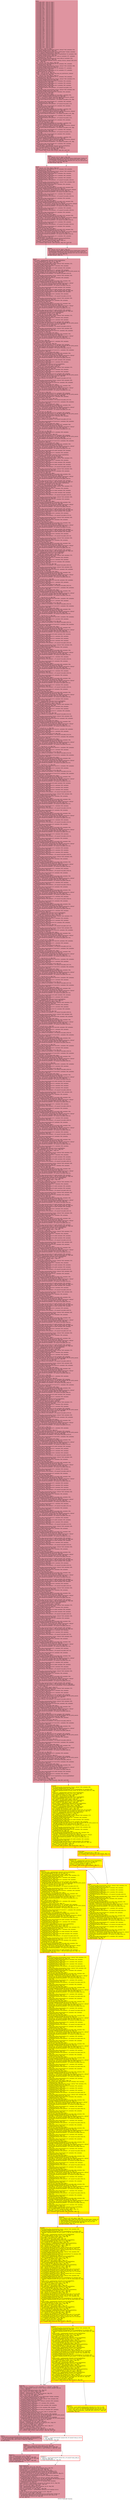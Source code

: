 digraph "CFG for 'build_fadt' function" {
	label="CFG for 'build_fadt' function";

	Node0x559ed8f11c90 [shape=record,color="#b70d28ff", style=filled, fillcolor="#b70d2870",label="{entry:\l  %val.addr.i.i656 = alloca i8, align 1\l  %val.addr.i.i645 = alloca i8, align 1\l  %val.addr.i.i634 = alloca i8, align 1\l  %val.addr.i.i623 = alloca i8, align 1\l  %val.addr.i.i612 = alloca i8, align 1\l  %val.addr.i.i601 = alloca i8, align 1\l  %val.addr.i.i589 = alloca i8, align 1\l  %val.addr.i.i578 = alloca i8, align 1\l  %val.addr.i.i567 = alloca i8, align 1\l  %val.addr.i.i556 = alloca i8, align 1\l  %val.addr.i.i545 = alloca i8, align 1\l  %val.addr.i.i534 = alloca i8, align 1\l  %val.addr.i.i523 = alloca i8, align 1\l  %val.addr.i.i512 = alloca i8, align 1\l  %val.addr.i.i501 = alloca i8, align 1\l  %val.addr.i.i490 = alloca i8, align 1\l  %val.addr.i.i479 = alloca i8, align 1\l  %val.addr.i.i468 = alloca i8, align 1\l  %val.addr.i.i457 = alloca i8, align 1\l  %val.addr.i.i446 = alloca i8, align 1\l  %val.addr.i.i435 = alloca i8, align 1\l  %val.addr.i.i424 = alloca i8, align 1\l  %val.addr.i.i413 = alloca i8, align 1\l  %val.addr.i.i402 = alloca i8, align 1\l  %val.addr.i.i391 = alloca i8, align 1\l  %val.addr.i.i380 = alloca i8, align 1\l  %val.addr.i.i369 = alloca i8, align 1\l  %val.addr.i.i358 = alloca i8, align 1\l  %val.addr.i.i347 = alloca i8, align 1\l  %val.addr.i.i336 = alloca i8, align 1\l  %val.addr.i.i325 = alloca i8, align 1\l  %val.addr.i.i314 = alloca i8, align 1\l  %val.addr.i.i303 = alloca i8, align 1\l  %val.addr.i.i292 = alloca i8, align 1\l  %val.addr.i.i281 = alloca i8, align 1\l  %val.addr.i.i270 = alloca i8, align 1\l  %val.addr.i.i259 = alloca i8, align 1\l  %val.addr.i.i248 = alloca i8, align 1\l  %val.addr.i.i237 = alloca i8, align 1\l  %val.addr.i.i226 = alloca i8, align 1\l  %val.addr.i.i215 = alloca i8, align 1\l  %val.addr.i.i204 = alloca i8, align 1\l  %val.addr.i.i193 = alloca i8, align 1\l  %val.addr.i.i = alloca i8, align 1\l  call void @llvm.dbg.value(metadata %struct._GArray* %tbl, metadata !354,\l... metadata !DIExpression()), !dbg !364\l  call void @llvm.dbg.value(metadata %struct.BIOSLinker* %linker, metadata\l... !355, metadata !DIExpression()), !dbg !364\l  call void @llvm.dbg.value(metadata %struct.AcpiFadtData* %f, metadata !356,\l... metadata !DIExpression()), !dbg !364\l  call void @llvm.dbg.value(metadata i8* %oem_id, metadata !357, metadata\l... !DIExpression()), !dbg !364\l  call void @llvm.dbg.value(metadata i8* %oem_table_id, metadata !358,\l... metadata !DIExpression()), !dbg !364\l  %len = getelementptr inbounds %struct._GArray, %struct._GArray* %tbl, i64 0,\l... i32 1, !dbg !365\l  %0 = load i32, i32* %len, align 8, !dbg !365\l  call void @llvm.dbg.value(metadata i32 %0, metadata !361, metadata\l... !DIExpression()), !dbg !364\l  call void @llvm.dbg.value(metadata %struct._GArray* %tbl, metadata !366,\l... metadata !DIExpression()) #4, !dbg !373\l  call void @llvm.dbg.value(metadata i32 36, metadata !371, metadata\l... !DIExpression()) #4, !dbg !373\l  call void @llvm.dbg.value(metadata i32 %0, metadata !372, metadata\l... !DIExpression()) #4, !dbg !373\l  %add.i = add i32 %0, 36, !dbg !375\l  %call.i = tail call %struct._GArray* @g_array_set_size(%struct._GArray*\l... %tbl, i32 %add.i) #4, !dbg !376\l  %1 = load i32, i32* %len, align 8, !dbg !377\l  call void @llvm.dbg.value(metadata i32 %1, metadata !359, metadata\l... !DIExpression()), !dbg !364\l  call void @llvm.dbg.value(metadata %struct._GArray* %tbl, metadata !378,\l... metadata !DIExpression()) #4, !dbg !386\l  call void @llvm.dbg.value(metadata i32 4, metadata !384, metadata\l... !DIExpression()) #4, !dbg !386\l  call void @llvm.dbg.value(metadata i32 0, metadata !385, metadata\l... !DIExpression()) #4, !dbg !386\l  call void @llvm.dbg.value(metadata i64 0, metadata !383, metadata\l... !DIExpression()) #4, !dbg !386\l  call void @llvm.lifetime.start.p0i8(i64 1, i8* nonnull %val.addr.i.i) #4,\l... !dbg !388\l  call void @llvm.dbg.value(metadata %struct._GArray* %tbl, metadata !393,\l... metadata !DIExpression()) #4, !dbg !388\l  call void @llvm.dbg.value(metadata i8 0, metadata !394, metadata\l... !DIExpression()) #4, !dbg !388\l  store i8 0, i8* %val.addr.i.i, align 1\l  call void @llvm.dbg.value(metadata i8* %val.addr.i.i, metadata !394,\l... metadata !DIExpression(DW_OP_deref)) #4, !dbg !388\l  %call.i.i = call %struct._GArray* @g_array_append_vals(%struct._GArray*\l... %tbl, i8* nonnull %val.addr.i.i, i32 1) #4, !dbg !399\l  call void @llvm.lifetime.end.p0i8(i64 1, i8* nonnull %val.addr.i.i) #4, !dbg\l... !400\l  call void @llvm.dbg.value(metadata i32 1, metadata !385, metadata\l... !DIExpression()) #4, !dbg !386\l  call void @llvm.lifetime.start.p0i8(i64 1, i8* nonnull %val.addr.i.i) #4,\l... !dbg !388\l  call void @llvm.dbg.value(metadata i8 0, metadata !394, metadata\l... !DIExpression()) #4, !dbg !388\l  store i8 0, i8* %val.addr.i.i, align 1\l  call void @llvm.dbg.value(metadata i8* %val.addr.i.i, metadata !394,\l... metadata !DIExpression(DW_OP_deref)) #4, !dbg !388\l  %call.i.i.1 = call %struct._GArray* @g_array_append_vals(%struct._GArray*\l... %tbl, i8* nonnull %val.addr.i.i, i32 1) #4, !dbg !399\l  call void @llvm.lifetime.end.p0i8(i64 1, i8* nonnull %val.addr.i.i) #4, !dbg\l... !400\l  call void @llvm.dbg.value(metadata i32 2, metadata !385, metadata\l... !DIExpression()) #4, !dbg !386\l  call void @llvm.lifetime.start.p0i8(i64 1, i8* nonnull %val.addr.i.i) #4,\l... !dbg !388\l  call void @llvm.dbg.value(metadata i8 0, metadata !394, metadata\l... !DIExpression()) #4, !dbg !388\l  store i8 0, i8* %val.addr.i.i, align 1\l  call void @llvm.dbg.value(metadata i8* %val.addr.i.i, metadata !394,\l... metadata !DIExpression(DW_OP_deref)) #4, !dbg !388\l  %call.i.i.2 = call %struct._GArray* @g_array_append_vals(%struct._GArray*\l... %tbl, i8* nonnull %val.addr.i.i, i32 1) #4, !dbg !399\l  call void @llvm.lifetime.end.p0i8(i64 1, i8* nonnull %val.addr.i.i) #4, !dbg\l... !400\l  call void @llvm.dbg.value(metadata i32 3, metadata !385, metadata\l... !DIExpression()) #4, !dbg !386\l  call void @llvm.lifetime.start.p0i8(i64 1, i8* nonnull %val.addr.i.i) #4,\l... !dbg !388\l  call void @llvm.dbg.value(metadata i8 0, metadata !394, metadata\l... !DIExpression()) #4, !dbg !388\l  store i8 0, i8* %val.addr.i.i, align 1\l  call void @llvm.dbg.value(metadata i8* %val.addr.i.i, metadata !394,\l... metadata !DIExpression(DW_OP_deref)) #4, !dbg !388\l  %call.i.i.3 = call %struct._GArray* @g_array_append_vals(%struct._GArray*\l... %tbl, i8* nonnull %val.addr.i.i, i32 1) #4, !dbg !399\l  call void @llvm.lifetime.end.p0i8(i64 1, i8* nonnull %val.addr.i.i) #4, !dbg\l... !400\l  call void @llvm.dbg.value(metadata i32 4, metadata !385, metadata\l... !DIExpression()) #4, !dbg !386\l  %facs_tbl_offset = getelementptr inbounds %struct.AcpiFadtData,\l... %struct.AcpiFadtData* %f, i64 0, i32 20, !dbg !401\l  %2 = load i32*, i32** %facs_tbl_offset, align 8, !dbg !401\l  %tobool = icmp eq i32* %2, null, !dbg !403\l  br i1 %tobool, label %if.end, label %if.then, !dbg !404, !prof !405\l|{<s0>T|<s1>F}}"];
	Node0x559ed8f11c90:s0 -> Node0x559ed8f227c0;
	Node0x559ed8f11c90:s1 -> Node0x559ed8f22750;
	Node0x559ed8f22750 [shape=record,color="#b70d28ff", style=filled, fillcolor="#b70d2870",label="{if.then:                                          \l  %3 = load i32, i32* %2, align 4, !dbg !406\l  call void @bios_linker_loader_add_pointer(%struct.BIOSLinker* %linker, i8*\l... getelementptr inbounds ([16 x i8], [16 x i8]* @.str.20, i64 0, i64 0), i32\l... %1, i8 zeroext 4, i8* getelementptr inbounds ([16 x i8], [16 x i8]* @.str.20,\l... i64 0, i64 0), i32 %3) #4, !dbg !408\l  br label %if.end, !dbg !409\l}"];
	Node0x559ed8f22750 -> Node0x559ed8f227c0;
	Node0x559ed8f227c0 [shape=record,color="#b70d28ff", style=filled, fillcolor="#b70d2870",label="{if.end:                                           \l  %4 = load i32, i32* %len, align 8, !dbg !410\l  call void @llvm.dbg.value(metadata i32 %4, metadata !359, metadata\l... !DIExpression()), !dbg !364\l  call void @llvm.dbg.value(metadata %struct._GArray* %tbl, metadata !378,\l... metadata !DIExpression()) #4, !dbg !411\l  call void @llvm.dbg.value(metadata i32 4, metadata !384, metadata\l... !DIExpression()) #4, !dbg !411\l  call void @llvm.dbg.value(metadata i32 0, metadata !385, metadata\l... !DIExpression()) #4, !dbg !411\l  call void @llvm.dbg.value(metadata i64 0, metadata !383, metadata\l... !DIExpression()) #4, !dbg !411\l  call void @llvm.lifetime.start.p0i8(i64 1, i8* nonnull %val.addr.i.i193) #4,\l... !dbg !413\l  call void @llvm.dbg.value(metadata %struct._GArray* %tbl, metadata !393,\l... metadata !DIExpression()) #4, !dbg !413\l  call void @llvm.dbg.value(metadata i8 0, metadata !394, metadata\l... !DIExpression()) #4, !dbg !413\l  store i8 0, i8* %val.addr.i.i193, align 1\l  call void @llvm.dbg.value(metadata i8* %val.addr.i.i193, metadata !394,\l... metadata !DIExpression(DW_OP_deref)) #4, !dbg !413\l  %call.i.i199 = call %struct._GArray* @g_array_append_vals(%struct._GArray*\l... nonnull %tbl, i8* nonnull %val.addr.i.i193, i32 1) #4, !dbg !415\l  call void @llvm.lifetime.end.p0i8(i64 1, i8* nonnull %val.addr.i.i193) #4,\l... !dbg !416\l  call void @llvm.dbg.value(metadata i32 1, metadata !385, metadata\l... !DIExpression()) #4, !dbg !411\l  call void @llvm.lifetime.start.p0i8(i64 1, i8* nonnull %val.addr.i.i193) #4,\l... !dbg !413\l  call void @llvm.dbg.value(metadata i8 0, metadata !394, metadata\l... !DIExpression()) #4, !dbg !413\l  store i8 0, i8* %val.addr.i.i193, align 1\l  call void @llvm.dbg.value(metadata i8* %val.addr.i.i193, metadata !394,\l... metadata !DIExpression(DW_OP_deref)) #4, !dbg !413\l  %call.i.i199.1 = call %struct._GArray* @g_array_append_vals(%struct._GArray*\l... nonnull %tbl, i8* nonnull %val.addr.i.i193, i32 1) #4, !dbg !415\l  call void @llvm.lifetime.end.p0i8(i64 1, i8* nonnull %val.addr.i.i193) #4,\l... !dbg !416\l  call void @llvm.dbg.value(metadata i32 2, metadata !385, metadata\l... !DIExpression()) #4, !dbg !411\l  call void @llvm.lifetime.start.p0i8(i64 1, i8* nonnull %val.addr.i.i193) #4,\l... !dbg !413\l  call void @llvm.dbg.value(metadata i8 0, metadata !394, metadata\l... !DIExpression()) #4, !dbg !413\l  store i8 0, i8* %val.addr.i.i193, align 1\l  call void @llvm.dbg.value(metadata i8* %val.addr.i.i193, metadata !394,\l... metadata !DIExpression(DW_OP_deref)) #4, !dbg !413\l  %call.i.i199.2 = call %struct._GArray* @g_array_append_vals(%struct._GArray*\l... nonnull %tbl, i8* nonnull %val.addr.i.i193, i32 1) #4, !dbg !415\l  call void @llvm.lifetime.end.p0i8(i64 1, i8* nonnull %val.addr.i.i193) #4,\l... !dbg !416\l  call void @llvm.dbg.value(metadata i32 3, metadata !385, metadata\l... !DIExpression()) #4, !dbg !411\l  call void @llvm.lifetime.start.p0i8(i64 1, i8* nonnull %val.addr.i.i193) #4,\l... !dbg !413\l  call void @llvm.dbg.value(metadata i8 0, metadata !394, metadata\l... !DIExpression()) #4, !dbg !413\l  store i8 0, i8* %val.addr.i.i193, align 1\l  call void @llvm.dbg.value(metadata i8* %val.addr.i.i193, metadata !394,\l... metadata !DIExpression(DW_OP_deref)) #4, !dbg !413\l  %call.i.i199.3 = call %struct._GArray* @g_array_append_vals(%struct._GArray*\l... nonnull %tbl, i8* nonnull %val.addr.i.i193, i32 1) #4, !dbg !415\l  call void @llvm.lifetime.end.p0i8(i64 1, i8* nonnull %val.addr.i.i193) #4,\l... !dbg !416\l  call void @llvm.dbg.value(metadata i32 4, metadata !385, metadata\l... !DIExpression()) #4, !dbg !411\l  %dsdt_tbl_offset = getelementptr inbounds %struct.AcpiFadtData,\l... %struct.AcpiFadtData* %f, i64 0, i32 21, !dbg !417\l  %5 = load i32*, i32** %dsdt_tbl_offset, align 8, !dbg !417\l  %tobool4 = icmp eq i32* %5, null, !dbg !419\l  br i1 %tobool4, label %if.end7, label %if.then5, !dbg !420, !prof !405\l|{<s0>T|<s1>F}}"];
	Node0x559ed8f227c0:s0 -> Node0x559ed8f238c0;
	Node0x559ed8f227c0:s1 -> Node0x559ed8f23070;
	Node0x559ed8f23070 [shape=record,color="#b70d28ff", style=filled, fillcolor="#b70d2870",label="{if.then5:                                         \l  %6 = load i32, i32* %5, align 4, !dbg !421\l  call void @bios_linker_loader_add_pointer(%struct.BIOSLinker* %linker, i8*\l... getelementptr inbounds ([16 x i8], [16 x i8]* @.str.20, i64 0, i64 0), i32\l... %4, i8 zeroext 4, i8* getelementptr inbounds ([16 x i8], [16 x i8]* @.str.20,\l... i64 0, i64 0), i32 %6) #4, !dbg !423\l  br label %if.end7, !dbg !424\l}"];
	Node0x559ed8f23070 -> Node0x559ed8f238c0;
	Node0x559ed8f238c0 [shape=record,color="#b70d28ff", style=filled, fillcolor="#b70d2870",label="{if.end7:                                          \l  %int_model = getelementptr inbounds %struct.AcpiFadtData,\l... %struct.AcpiFadtData* %f, i64 0, i32 12, !dbg !425\l  %7 = load i8, i8* %int_model, align 2, !dbg !425\l  call void @llvm.dbg.value(metadata %struct._GArray* %tbl, metadata !378,\l... metadata !DIExpression()) #4, !dbg !426\l  call void @llvm.dbg.value(metadata i32 1, metadata !384, metadata\l... !DIExpression()) #4, !dbg !426\l  call void @llvm.dbg.value(metadata i32 undef, metadata !385, metadata\l... !DIExpression()) #4, !dbg !426\l  call void @llvm.dbg.value(metadata i8 %7, metadata !383, metadata\l... !DIExpression(DW_OP_LLVM_convert, 8, DW_ATE_unsigned, DW_OP_LLVM_convert, 64,\l... DW_ATE_unsigned, DW_OP_stack_value)) #4, !dbg !426\l  call void @llvm.lifetime.start.p0i8(i64 1, i8* nonnull %val.addr.i.i204) #4,\l... !dbg !428\l  call void @llvm.dbg.value(metadata %struct._GArray* %tbl, metadata !393,\l... metadata !DIExpression()) #4, !dbg !428\l  call void @llvm.dbg.value(metadata i8 %7, metadata !394, metadata\l... !DIExpression()) #4, !dbg !428\l  store i8 %7, i8* %val.addr.i.i204, align 1\l  call void @llvm.dbg.value(metadata i8* %val.addr.i.i204, metadata !394,\l... metadata !DIExpression(DW_OP_deref)) #4, !dbg !428\l  %call.i.i210 = call %struct._GArray* @g_array_append_vals(%struct._GArray*\l... nonnull %tbl, i8* nonnull %val.addr.i.i204, i32 1) #4, !dbg !430\l  call void @llvm.lifetime.end.p0i8(i64 1, i8* nonnull %val.addr.i.i204) #4,\l... !dbg !431\l  call void @llvm.dbg.value(metadata i64 undef, metadata !383, metadata\l... !DIExpression()) #4, !dbg !426\l  call void @llvm.dbg.value(metadata i32 undef, metadata !385, metadata\l... !DIExpression(DW_OP_plus_uconst, 1, DW_OP_stack_value)) #4, !dbg !426\l  call void @llvm.dbg.value(metadata i32 undef, metadata !385, metadata\l... !DIExpression()) #4, !dbg !432\l  call void @llvm.dbg.value(metadata i64 0, metadata !383, metadata\l... !DIExpression()) #4, !dbg !432\l  call void @llvm.lifetime.start.p0i8(i64 1, i8* nonnull %val.addr.i.i215) #4,\l... !dbg !434\l  call void @llvm.dbg.value(metadata %struct._GArray* %tbl, metadata !393,\l... metadata !DIExpression()) #4, !dbg !434\l  call void @llvm.dbg.value(metadata i8 0, metadata !394, metadata\l... !DIExpression()) #4, !dbg !434\l  store i8 0, i8* %val.addr.i.i215, align 1\l  call void @llvm.dbg.value(metadata i8* %val.addr.i.i215, metadata !394,\l... metadata !DIExpression(DW_OP_deref)) #4, !dbg !434\l  %call.i.i221 = call %struct._GArray* @g_array_append_vals(%struct._GArray*\l... nonnull %tbl, i8* nonnull %val.addr.i.i215, i32 1) #4, !dbg !436\l  call void @llvm.lifetime.end.p0i8(i64 1, i8* nonnull %val.addr.i.i215) #4,\l... !dbg !437\l  call void @llvm.dbg.value(metadata i32 undef, metadata !385, metadata\l... !DIExpression(DW_OP_plus_uconst, 1, DW_OP_stack_value)) #4, !dbg !432\l  %sci_int = getelementptr inbounds %struct.AcpiFadtData,\l... %struct.AcpiFadtData* %f, i64 0, i32 11, !dbg !438\l  %8 = load i16, i16* %sci_int, align 8, !dbg !438\l  call void @llvm.dbg.value(metadata %struct._GArray* %tbl, metadata !378,\l... metadata !DIExpression()) #4, !dbg !439\l  call void @llvm.dbg.value(metadata i32 2, metadata !384, metadata\l... !DIExpression()) #4, !dbg !439\l  call void @llvm.dbg.value(metadata i32 0, metadata !385, metadata\l... !DIExpression()) #4, !dbg !439\l  call void @llvm.dbg.value(metadata i16 %8, metadata !383, metadata\l... !DIExpression(DW_OP_LLVM_convert, 16, DW_ATE_unsigned, DW_OP_LLVM_convert,\l... 64, DW_ATE_unsigned, DW_OP_stack_value)) #4, !dbg !439\l  %conv.i231 = trunc i16 %8 to i8, !dbg !441\l  call void @llvm.lifetime.start.p0i8(i64 1, i8* nonnull %val.addr.i.i226) #4,\l... !dbg !442\l  call void @llvm.dbg.value(metadata %struct._GArray* %tbl, metadata !393,\l... metadata !DIExpression()) #4, !dbg !442\l  call void @llvm.dbg.value(metadata i8 %conv.i231, metadata !394, metadata\l... !DIExpression()) #4, !dbg !442\l  store i8 %conv.i231, i8* %val.addr.i.i226, align 1\l  call void @llvm.dbg.value(metadata i8* %val.addr.i.i226, metadata !394,\l... metadata !DIExpression(DW_OP_deref)) #4, !dbg !442\l  %call.i.i232 = call %struct._GArray* @g_array_append_vals(%struct._GArray*\l... nonnull %tbl, i8* nonnull %val.addr.i.i226, i32 1) #4, !dbg !444\l  call void @llvm.lifetime.end.p0i8(i64 1, i8* nonnull %val.addr.i.i226) #4,\l... !dbg !445\l  %9 = lshr i16 %8, 8, !dbg !446\l  call void @llvm.dbg.value(metadata i32 1, metadata !385, metadata\l... !DIExpression()) #4, !dbg !439\l  %conv.i231.1 = trunc i16 %9 to i8, !dbg !441\l  call void @llvm.dbg.value(metadata i16 %9, metadata !383, metadata\l... !DIExpression(DW_OP_LLVM_convert, 16, DW_ATE_unsigned, DW_OP_LLVM_convert,\l... 64, DW_ATE_unsigned, DW_OP_stack_value)) #4, !dbg !439\l  call void @llvm.lifetime.start.p0i8(i64 1, i8* nonnull %val.addr.i.i226) #4,\l... !dbg !442\l  call void @llvm.dbg.value(metadata i8 %conv.i231.1, metadata !394, metadata\l... !DIExpression()) #4, !dbg !442\l  store i8 %conv.i231.1, i8* %val.addr.i.i226, align 1\l  call void @llvm.dbg.value(metadata i8* %val.addr.i.i226, metadata !394,\l... metadata !DIExpression(DW_OP_deref)) #4, !dbg !442\l  %call.i.i232.1 = call %struct._GArray* @g_array_append_vals(%struct._GArray*\l... nonnull %tbl, i8* nonnull %val.addr.i.i226, i32 1) #4, !dbg !444\l  call void @llvm.lifetime.end.p0i8(i64 1, i8* nonnull %val.addr.i.i226) #4,\l... !dbg !445\l  call void @llvm.dbg.value(metadata i64 undef, metadata !383, metadata\l... !DIExpression()) #4, !dbg !439\l  call void @llvm.dbg.value(metadata i32 2, metadata !385, metadata\l... !DIExpression()) #4, !dbg !439\l  %smi_cmd = getelementptr inbounds %struct.AcpiFadtData,\l... %struct.AcpiFadtData* %f, i64 0, i32 10, !dbg !447\l  %10 = load i32, i32* %smi_cmd, align 4, !dbg !447\l  call void @llvm.dbg.value(metadata %struct._GArray* %tbl, metadata !378,\l... metadata !DIExpression()) #4, !dbg !448\l  call void @llvm.dbg.value(metadata i32 4, metadata !384, metadata\l... !DIExpression()) #4, !dbg !448\l  call void @llvm.dbg.value(metadata i32 0, metadata !385, metadata\l... !DIExpression()) #4, !dbg !448\l  call void @llvm.dbg.value(metadata i32 %10, metadata !383, metadata\l... !DIExpression(DW_OP_LLVM_convert, 32, DW_ATE_unsigned, DW_OP_LLVM_convert,\l... 64, DW_ATE_unsigned, DW_OP_stack_value)) #4, !dbg !448\l  %conv.i242 = trunc i32 %10 to i8, !dbg !450\l  call void @llvm.lifetime.start.p0i8(i64 1, i8* nonnull %val.addr.i.i237) #4,\l... !dbg !451\l  call void @llvm.dbg.value(metadata %struct._GArray* %tbl, metadata !393,\l... metadata !DIExpression()) #4, !dbg !451\l  call void @llvm.dbg.value(metadata i8 %conv.i242, metadata !394, metadata\l... !DIExpression()) #4, !dbg !451\l  store i8 %conv.i242, i8* %val.addr.i.i237, align 1\l  call void @llvm.dbg.value(metadata i8* %val.addr.i.i237, metadata !394,\l... metadata !DIExpression(DW_OP_deref)) #4, !dbg !451\l  %call.i.i243 = call %struct._GArray* @g_array_append_vals(%struct._GArray*\l... nonnull %tbl, i8* nonnull %val.addr.i.i237, i32 1) #4, !dbg !453\l  call void @llvm.lifetime.end.p0i8(i64 1, i8* nonnull %val.addr.i.i237) #4,\l... !dbg !454\l  %11 = lshr i32 %10, 8, !dbg !455\l  call void @llvm.dbg.value(metadata i32 %11, metadata !383, metadata\l... !DIExpression(DW_OP_LLVM_convert, 32, DW_ATE_unsigned, DW_OP_LLVM_convert,\l... 64, DW_ATE_unsigned, DW_OP_stack_value)) #4, !dbg !448\l  call void @llvm.dbg.value(metadata i32 1, metadata !385, metadata\l... !DIExpression()) #4, !dbg !448\l  %conv.i242.1 = trunc i32 %11 to i8, !dbg !450\l  call void @llvm.lifetime.start.p0i8(i64 1, i8* nonnull %val.addr.i.i237) #4,\l... !dbg !451\l  call void @llvm.dbg.value(metadata i8 %conv.i242.1, metadata !394, metadata\l... !DIExpression()) #4, !dbg !451\l  store i8 %conv.i242.1, i8* %val.addr.i.i237, align 1\l  call void @llvm.dbg.value(metadata i8* %val.addr.i.i237, metadata !394,\l... metadata !DIExpression(DW_OP_deref)) #4, !dbg !451\l  %call.i.i243.1 = call %struct._GArray* @g_array_append_vals(%struct._GArray*\l... nonnull %tbl, i8* nonnull %val.addr.i.i237, i32 1) #4, !dbg !453\l  call void @llvm.lifetime.end.p0i8(i64 1, i8* nonnull %val.addr.i.i237) #4,\l... !dbg !454\l  %12 = lshr i32 %10, 16, !dbg !455\l  call void @llvm.dbg.value(metadata i32 %12, metadata !383, metadata\l... !DIExpression(DW_OP_LLVM_convert, 32, DW_ATE_unsigned, DW_OP_LLVM_convert,\l... 64, DW_ATE_unsigned, DW_OP_stack_value)) #4, !dbg !448\l  call void @llvm.dbg.value(metadata i32 2, metadata !385, metadata\l... !DIExpression()) #4, !dbg !448\l  %conv.i242.2 = trunc i32 %12 to i8, !dbg !450\l  call void @llvm.lifetime.start.p0i8(i64 1, i8* nonnull %val.addr.i.i237) #4,\l... !dbg !451\l  call void @llvm.dbg.value(metadata i8 %conv.i242.2, metadata !394, metadata\l... !DIExpression()) #4, !dbg !451\l  store i8 %conv.i242.2, i8* %val.addr.i.i237, align 1\l  call void @llvm.dbg.value(metadata i8* %val.addr.i.i237, metadata !394,\l... metadata !DIExpression(DW_OP_deref)) #4, !dbg !451\l  %call.i.i243.2 = call %struct._GArray* @g_array_append_vals(%struct._GArray*\l... nonnull %tbl, i8* nonnull %val.addr.i.i237, i32 1) #4, !dbg !453\l  call void @llvm.lifetime.end.p0i8(i64 1, i8* nonnull %val.addr.i.i237) #4,\l... !dbg !454\l  %13 = lshr i32 %10, 24, !dbg !455\l  call void @llvm.dbg.value(metadata i32 3, metadata !385, metadata\l... !DIExpression()) #4, !dbg !448\l  %conv.i242.3 = trunc i32 %13 to i8, !dbg !450\l  call void @llvm.dbg.value(metadata i32 %13, metadata !383, metadata\l... !DIExpression(DW_OP_LLVM_convert, 32, DW_ATE_unsigned, DW_OP_LLVM_convert,\l... 64, DW_ATE_unsigned, DW_OP_stack_value)) #4, !dbg !448\l  call void @llvm.lifetime.start.p0i8(i64 1, i8* nonnull %val.addr.i.i237) #4,\l... !dbg !451\l  call void @llvm.dbg.value(metadata i8 %conv.i242.3, metadata !394, metadata\l... !DIExpression()) #4, !dbg !451\l  store i8 %conv.i242.3, i8* %val.addr.i.i237, align 1\l  call void @llvm.dbg.value(metadata i8* %val.addr.i.i237, metadata !394,\l... metadata !DIExpression(DW_OP_deref)) #4, !dbg !451\l  %call.i.i243.3 = call %struct._GArray* @g_array_append_vals(%struct._GArray*\l... nonnull %tbl, i8* nonnull %val.addr.i.i237, i32 1) #4, !dbg !453\l  call void @llvm.lifetime.end.p0i8(i64 1, i8* nonnull %val.addr.i.i237) #4,\l... !dbg !454\l  call void @llvm.dbg.value(metadata i64 undef, metadata !383, metadata\l... !DIExpression()) #4, !dbg !448\l  call void @llvm.dbg.value(metadata i32 4, metadata !385, metadata\l... !DIExpression()) #4, !dbg !448\l  %acpi_enable_cmd = getelementptr inbounds %struct.AcpiFadtData,\l... %struct.AcpiFadtData* %f, i64 0, i32 13, !dbg !456\l  %14 = load i8, i8* %acpi_enable_cmd, align 1, !dbg !456\l  call void @llvm.dbg.value(metadata %struct._GArray* %tbl, metadata !378,\l... metadata !DIExpression()) #4, !dbg !457\l  call void @llvm.dbg.value(metadata i32 1, metadata !384, metadata\l... !DIExpression()) #4, !dbg !457\l  call void @llvm.dbg.value(metadata i32 undef, metadata !385, metadata\l... !DIExpression()) #4, !dbg !457\l  call void @llvm.dbg.value(metadata i64 undef, metadata !383, metadata\l... !DIExpression()) #4, !dbg !457\l  call void @llvm.lifetime.start.p0i8(i64 1, i8* nonnull %val.addr.i.i248) #4,\l... !dbg !459\l  call void @llvm.dbg.value(metadata %struct._GArray* %tbl, metadata !393,\l... metadata !DIExpression()) #4, !dbg !459\l  call void @llvm.dbg.value(metadata i8 %14, metadata !394, metadata\l... !DIExpression()) #4, !dbg !459\l  store i8 %14, i8* %val.addr.i.i248, align 1\l  call void @llvm.dbg.value(metadata i8* %val.addr.i.i248, metadata !394,\l... metadata !DIExpression(DW_OP_deref)) #4, !dbg !459\l  %call.i.i254 = call %struct._GArray* @g_array_append_vals(%struct._GArray*\l... nonnull %tbl, i8* nonnull %val.addr.i.i248, i32 1) #4, !dbg !461\l  call void @llvm.lifetime.end.p0i8(i64 1, i8* nonnull %val.addr.i.i248) #4,\l... !dbg !462\l  call void @llvm.dbg.value(metadata i32 undef, metadata !385, metadata\l... !DIExpression(DW_OP_plus_uconst, 1, DW_OP_stack_value)) #4, !dbg !457\l  %acpi_disable_cmd = getelementptr inbounds %struct.AcpiFadtData,\l... %struct.AcpiFadtData* %f, i64 0, i32 14, !dbg !463\l  %15 = load i8, i8* %acpi_disable_cmd, align 4, !dbg !463\l  call void @llvm.dbg.value(metadata %struct._GArray* %tbl, metadata !378,\l... metadata !DIExpression()) #4, !dbg !464\l  call void @llvm.dbg.value(metadata i32 1, metadata !384, metadata\l... !DIExpression()) #4, !dbg !464\l  call void @llvm.dbg.value(metadata i32 undef, metadata !385, metadata\l... !DIExpression()) #4, !dbg !464\l  call void @llvm.dbg.value(metadata i64 undef, metadata !383, metadata\l... !DIExpression()) #4, !dbg !464\l  call void @llvm.lifetime.start.p0i8(i64 1, i8* nonnull %val.addr.i.i259) #4,\l... !dbg !466\l  call void @llvm.dbg.value(metadata %struct._GArray* %tbl, metadata !393,\l... metadata !DIExpression()) #4, !dbg !466\l  call void @llvm.dbg.value(metadata i8 %15, metadata !394, metadata\l... !DIExpression()) #4, !dbg !466\l  store i8 %15, i8* %val.addr.i.i259, align 1\l  call void @llvm.dbg.value(metadata i8* %val.addr.i.i259, metadata !394,\l... metadata !DIExpression(DW_OP_deref)) #4, !dbg !466\l  %call.i.i265 = call %struct._GArray* @g_array_append_vals(%struct._GArray*\l... nonnull %tbl, i8* nonnull %val.addr.i.i259, i32 1) #4, !dbg !468\l  call void @llvm.lifetime.end.p0i8(i64 1, i8* nonnull %val.addr.i.i259) #4,\l... !dbg !469\l  call void @llvm.dbg.value(metadata i32 undef, metadata !385, metadata\l... !DIExpression(DW_OP_plus_uconst, 1, DW_OP_stack_value)) #4, !dbg !464\l  call void @llvm.dbg.value(metadata i32 undef, metadata !385, metadata\l... !DIExpression()) #4, !dbg !470\l  call void @llvm.dbg.value(metadata i64 0, metadata !383, metadata\l... !DIExpression()) #4, !dbg !470\l  call void @llvm.lifetime.start.p0i8(i64 1, i8* nonnull %val.addr.i.i270) #4,\l... !dbg !472\l  call void @llvm.dbg.value(metadata %struct._GArray* %tbl, metadata !393,\l... metadata !DIExpression()) #4, !dbg !472\l  call void @llvm.dbg.value(metadata i8 0, metadata !394, metadata\l... !DIExpression()) #4, !dbg !472\l  store i8 0, i8* %val.addr.i.i270, align 1\l  call void @llvm.dbg.value(metadata i8* %val.addr.i.i270, metadata !394,\l... metadata !DIExpression(DW_OP_deref)) #4, !dbg !472\l  %call.i.i276 = call %struct._GArray* @g_array_append_vals(%struct._GArray*\l... nonnull %tbl, i8* nonnull %val.addr.i.i270, i32 1) #4, !dbg !474\l  call void @llvm.lifetime.end.p0i8(i64 1, i8* nonnull %val.addr.i.i270) #4,\l... !dbg !475\l  call void @llvm.dbg.value(metadata i32 undef, metadata !385, metadata\l... !DIExpression(DW_OP_plus_uconst, 1, DW_OP_stack_value)) #4, !dbg !470\l  call void @llvm.dbg.value(metadata i32 undef, metadata !385, metadata\l... !DIExpression()) #4, !dbg !476\l  call void @llvm.dbg.value(metadata i64 0, metadata !383, metadata\l... !DIExpression()) #4, !dbg !476\l  call void @llvm.lifetime.start.p0i8(i64 1, i8* nonnull %val.addr.i.i281) #4,\l... !dbg !478\l  call void @llvm.dbg.value(metadata %struct._GArray* %tbl, metadata !393,\l... metadata !DIExpression()) #4, !dbg !478\l  call void @llvm.dbg.value(metadata i8 0, metadata !394, metadata\l... !DIExpression()) #4, !dbg !478\l  store i8 0, i8* %val.addr.i.i281, align 1\l  call void @llvm.dbg.value(metadata i8* %val.addr.i.i281, metadata !394,\l... metadata !DIExpression(DW_OP_deref)) #4, !dbg !478\l  %call.i.i287 = call %struct._GArray* @g_array_append_vals(%struct._GArray*\l... nonnull %tbl, i8* nonnull %val.addr.i.i281, i32 1) #4, !dbg !480\l  call void @llvm.lifetime.end.p0i8(i64 1, i8* nonnull %val.addr.i.i281) #4,\l... !dbg !481\l  call void @llvm.dbg.value(metadata i32 undef, metadata !385, metadata\l... !DIExpression(DW_OP_plus_uconst, 1, DW_OP_stack_value)) #4, !dbg !476\l  %address = getelementptr inbounds %struct.AcpiFadtData,\l... %struct.AcpiFadtData* %f, i64 0, i32 1, i32 4, !dbg !482\l  %16 = load i64, i64* %address, align 4, !dbg !482\l  call void @llvm.dbg.value(metadata %struct._GArray* %tbl, metadata !378,\l... metadata !DIExpression()) #4, !dbg !483\l  call void @llvm.dbg.value(metadata i32 4, metadata !384, metadata\l... !DIExpression()) #4, !dbg !483\l  call void @llvm.dbg.value(metadata i32 0, metadata !385, metadata\l... !DIExpression()) #4, !dbg !483\l  call void @llvm.dbg.value(metadata i64 %16, metadata !383, metadata\l... !DIExpression()) #4, !dbg !483\l  %conv.i297 = trunc i64 %16 to i8, !dbg !485\l  call void @llvm.lifetime.start.p0i8(i64 1, i8* nonnull %val.addr.i.i292) #4,\l... !dbg !486\l  call void @llvm.dbg.value(metadata %struct._GArray* %tbl, metadata !393,\l... metadata !DIExpression()) #4, !dbg !486\l  call void @llvm.dbg.value(metadata i8 %conv.i297, metadata !394, metadata\l... !DIExpression()) #4, !dbg !486\l  store i8 %conv.i297, i8* %val.addr.i.i292, align 1\l  call void @llvm.dbg.value(metadata i8* %val.addr.i.i292, metadata !394,\l... metadata !DIExpression(DW_OP_deref)) #4, !dbg !486\l  %call.i.i298 = call %struct._GArray* @g_array_append_vals(%struct._GArray*\l... nonnull %tbl, i8* nonnull %val.addr.i.i292, i32 1) #4, !dbg !488\l  call void @llvm.lifetime.end.p0i8(i64 1, i8* nonnull %val.addr.i.i292) #4,\l... !dbg !489\l  %shr.i299 = lshr i64 %16, 8, !dbg !490\l  call void @llvm.dbg.value(metadata i64 %shr.i299, metadata !383, metadata\l... !DIExpression()) #4, !dbg !483\l  call void @llvm.dbg.value(metadata i32 1, metadata !385, metadata\l... !DIExpression()) #4, !dbg !483\l  %conv.i297.1 = trunc i64 %shr.i299 to i8, !dbg !485\l  call void @llvm.lifetime.start.p0i8(i64 1, i8* nonnull %val.addr.i.i292) #4,\l... !dbg !486\l  call void @llvm.dbg.value(metadata i8 %conv.i297.1, metadata !394, metadata\l... !DIExpression()) #4, !dbg !486\l  store i8 %conv.i297.1, i8* %val.addr.i.i292, align 1\l  call void @llvm.dbg.value(metadata i8* %val.addr.i.i292, metadata !394,\l... metadata !DIExpression(DW_OP_deref)) #4, !dbg !486\l  %call.i.i298.1 = call %struct._GArray* @g_array_append_vals(%struct._GArray*\l... nonnull %tbl, i8* nonnull %val.addr.i.i292, i32 1) #4, !dbg !488\l  call void @llvm.lifetime.end.p0i8(i64 1, i8* nonnull %val.addr.i.i292) #4,\l... !dbg !489\l  %shr.i299.1 = lshr i64 %16, 16, !dbg !490\l  call void @llvm.dbg.value(metadata i64 %shr.i299.1, metadata !383, metadata\l... !DIExpression()) #4, !dbg !483\l  call void @llvm.dbg.value(metadata i32 2, metadata !385, metadata\l... !DIExpression()) #4, !dbg !483\l  %conv.i297.2 = trunc i64 %shr.i299.1 to i8, !dbg !485\l  call void @llvm.lifetime.start.p0i8(i64 1, i8* nonnull %val.addr.i.i292) #4,\l... !dbg !486\l  call void @llvm.dbg.value(metadata i8 %conv.i297.2, metadata !394, metadata\l... !DIExpression()) #4, !dbg !486\l  store i8 %conv.i297.2, i8* %val.addr.i.i292, align 1\l  call void @llvm.dbg.value(metadata i8* %val.addr.i.i292, metadata !394,\l... metadata !DIExpression(DW_OP_deref)) #4, !dbg !486\l  %call.i.i298.2 = call %struct._GArray* @g_array_append_vals(%struct._GArray*\l... nonnull %tbl, i8* nonnull %val.addr.i.i292, i32 1) #4, !dbg !488\l  call void @llvm.lifetime.end.p0i8(i64 1, i8* nonnull %val.addr.i.i292) #4,\l... !dbg !489\l  %shr.i299.2 = lshr i64 %16, 24, !dbg !490\l  call void @llvm.dbg.value(metadata i64 %shr.i299.2, metadata !383, metadata\l... !DIExpression()) #4, !dbg !483\l  call void @llvm.dbg.value(metadata i32 3, metadata !385, metadata\l... !DIExpression()) #4, !dbg !483\l  %conv.i297.3 = trunc i64 %shr.i299.2 to i8, !dbg !485\l  call void @llvm.lifetime.start.p0i8(i64 1, i8* nonnull %val.addr.i.i292) #4,\l... !dbg !486\l  call void @llvm.dbg.value(metadata i8 %conv.i297.3, metadata !394, metadata\l... !DIExpression()) #4, !dbg !486\l  store i8 %conv.i297.3, i8* %val.addr.i.i292, align 1\l  call void @llvm.dbg.value(metadata i8* %val.addr.i.i292, metadata !394,\l... metadata !DIExpression(DW_OP_deref)) #4, !dbg !486\l  %call.i.i298.3 = call %struct._GArray* @g_array_append_vals(%struct._GArray*\l... nonnull %tbl, i8* nonnull %val.addr.i.i292, i32 1) #4, !dbg !488\l  call void @llvm.lifetime.end.p0i8(i64 1, i8* nonnull %val.addr.i.i292) #4,\l... !dbg !489\l  call void @llvm.dbg.value(metadata i64 undef, metadata !383, metadata\l... !DIExpression()) #4, !dbg !483\l  call void @llvm.dbg.value(metadata i32 4, metadata !385, metadata\l... !DIExpression()) #4, !dbg !483\l  call void @llvm.dbg.value(metadata i32 0, metadata !385, metadata\l... !DIExpression()) #4, !dbg !491\l  call void @llvm.dbg.value(metadata i64 0, metadata !383, metadata\l... !DIExpression()) #4, !dbg !491\l  call void @llvm.lifetime.start.p0i8(i64 1, i8* nonnull %val.addr.i.i303) #4,\l... !dbg !493\l  call void @llvm.dbg.value(metadata %struct._GArray* %tbl, metadata !393,\l... metadata !DIExpression()) #4, !dbg !493\l  call void @llvm.dbg.value(metadata i8 0, metadata !394, metadata\l... !DIExpression()) #4, !dbg !493\l  store i8 0, i8* %val.addr.i.i303, align 1\l  call void @llvm.dbg.value(metadata i8* %val.addr.i.i303, metadata !394,\l... metadata !DIExpression(DW_OP_deref)) #4, !dbg !493\l  %call.i.i309 = call %struct._GArray* @g_array_append_vals(%struct._GArray*\l... nonnull %tbl, i8* nonnull %val.addr.i.i303, i32 1) #4, !dbg !495\l  call void @llvm.lifetime.end.p0i8(i64 1, i8* nonnull %val.addr.i.i303) #4,\l... !dbg !496\l  call void @llvm.dbg.value(metadata i32 1, metadata !385, metadata\l... !DIExpression()) #4, !dbg !491\l  call void @llvm.lifetime.start.p0i8(i64 1, i8* nonnull %val.addr.i.i303) #4,\l... !dbg !493\l  call void @llvm.dbg.value(metadata i8 0, metadata !394, metadata\l... !DIExpression()) #4, !dbg !493\l  store i8 0, i8* %val.addr.i.i303, align 1\l  call void @llvm.dbg.value(metadata i8* %val.addr.i.i303, metadata !394,\l... metadata !DIExpression(DW_OP_deref)) #4, !dbg !493\l  %call.i.i309.1 = call %struct._GArray* @g_array_append_vals(%struct._GArray*\l... nonnull %tbl, i8* nonnull %val.addr.i.i303, i32 1) #4, !dbg !495\l  call void @llvm.lifetime.end.p0i8(i64 1, i8* nonnull %val.addr.i.i303) #4,\l... !dbg !496\l  call void @llvm.dbg.value(metadata i32 2, metadata !385, metadata\l... !DIExpression()) #4, !dbg !491\l  call void @llvm.lifetime.start.p0i8(i64 1, i8* nonnull %val.addr.i.i303) #4,\l... !dbg !493\l  call void @llvm.dbg.value(metadata i8 0, metadata !394, metadata\l... !DIExpression()) #4, !dbg !493\l  store i8 0, i8* %val.addr.i.i303, align 1\l  call void @llvm.dbg.value(metadata i8* %val.addr.i.i303, metadata !394,\l... metadata !DIExpression(DW_OP_deref)) #4, !dbg !493\l  %call.i.i309.2 = call %struct._GArray* @g_array_append_vals(%struct._GArray*\l... nonnull %tbl, i8* nonnull %val.addr.i.i303, i32 1) #4, !dbg !495\l  call void @llvm.lifetime.end.p0i8(i64 1, i8* nonnull %val.addr.i.i303) #4,\l... !dbg !496\l  call void @llvm.dbg.value(metadata i32 3, metadata !385, metadata\l... !DIExpression()) #4, !dbg !491\l  call void @llvm.lifetime.start.p0i8(i64 1, i8* nonnull %val.addr.i.i303) #4,\l... !dbg !493\l  call void @llvm.dbg.value(metadata i8 0, metadata !394, metadata\l... !DIExpression()) #4, !dbg !493\l  store i8 0, i8* %val.addr.i.i303, align 1\l  call void @llvm.dbg.value(metadata i8* %val.addr.i.i303, metadata !394,\l... metadata !DIExpression(DW_OP_deref)) #4, !dbg !493\l  %call.i.i309.3 = call %struct._GArray* @g_array_append_vals(%struct._GArray*\l... nonnull %tbl, i8* nonnull %val.addr.i.i303, i32 1) #4, !dbg !495\l  call void @llvm.lifetime.end.p0i8(i64 1, i8* nonnull %val.addr.i.i303) #4,\l... !dbg !496\l  call void @llvm.dbg.value(metadata i32 4, metadata !385, metadata\l... !DIExpression()) #4, !dbg !491\l  %address12 = getelementptr inbounds %struct.AcpiFadtData,\l... %struct.AcpiFadtData* %f, i64 0, i32 0, i32 4, !dbg !497\l  %17 = load i64, i64* %address12, align 4, !dbg !497\l  call void @llvm.dbg.value(metadata %struct._GArray* %tbl, metadata !378,\l... metadata !DIExpression()) #4, !dbg !498\l  call void @llvm.dbg.value(metadata i32 4, metadata !384, metadata\l... !DIExpression()) #4, !dbg !498\l  call void @llvm.dbg.value(metadata i32 0, metadata !385, metadata\l... !DIExpression()) #4, !dbg !498\l  call void @llvm.dbg.value(metadata i64 %17, metadata !383, metadata\l... !DIExpression()) #4, !dbg !498\l  %conv.i319 = trunc i64 %17 to i8, !dbg !500\l  call void @llvm.lifetime.start.p0i8(i64 1, i8* nonnull %val.addr.i.i314) #4,\l... !dbg !501\l  call void @llvm.dbg.value(metadata %struct._GArray* %tbl, metadata !393,\l... metadata !DIExpression()) #4, !dbg !501\l  call void @llvm.dbg.value(metadata i8 %conv.i319, metadata !394, metadata\l... !DIExpression()) #4, !dbg !501\l  store i8 %conv.i319, i8* %val.addr.i.i314, align 1\l  call void @llvm.dbg.value(metadata i8* %val.addr.i.i314, metadata !394,\l... metadata !DIExpression(DW_OP_deref)) #4, !dbg !501\l  %call.i.i320 = call %struct._GArray* @g_array_append_vals(%struct._GArray*\l... nonnull %tbl, i8* nonnull %val.addr.i.i314, i32 1) #4, !dbg !503\l  call void @llvm.lifetime.end.p0i8(i64 1, i8* nonnull %val.addr.i.i314) #4,\l... !dbg !504\l  %shr.i321 = lshr i64 %17, 8, !dbg !505\l  call void @llvm.dbg.value(metadata i64 %shr.i321, metadata !383, metadata\l... !DIExpression()) #4, !dbg !498\l  call void @llvm.dbg.value(metadata i32 1, metadata !385, metadata\l... !DIExpression()) #4, !dbg !498\l  %conv.i319.1 = trunc i64 %shr.i321 to i8, !dbg !500\l  call void @llvm.lifetime.start.p0i8(i64 1, i8* nonnull %val.addr.i.i314) #4,\l... !dbg !501\l  call void @llvm.dbg.value(metadata i8 %conv.i319.1, metadata !394, metadata\l... !DIExpression()) #4, !dbg !501\l  store i8 %conv.i319.1, i8* %val.addr.i.i314, align 1\l  call void @llvm.dbg.value(metadata i8* %val.addr.i.i314, metadata !394,\l... metadata !DIExpression(DW_OP_deref)) #4, !dbg !501\l  %call.i.i320.1 = call %struct._GArray* @g_array_append_vals(%struct._GArray*\l... nonnull %tbl, i8* nonnull %val.addr.i.i314, i32 1) #4, !dbg !503\l  call void @llvm.lifetime.end.p0i8(i64 1, i8* nonnull %val.addr.i.i314) #4,\l... !dbg !504\l  %shr.i321.1 = lshr i64 %17, 16, !dbg !505\l  call void @llvm.dbg.value(metadata i64 %shr.i321.1, metadata !383, metadata\l... !DIExpression()) #4, !dbg !498\l  call void @llvm.dbg.value(metadata i32 2, metadata !385, metadata\l... !DIExpression()) #4, !dbg !498\l  %conv.i319.2 = trunc i64 %shr.i321.1 to i8, !dbg !500\l  call void @llvm.lifetime.start.p0i8(i64 1, i8* nonnull %val.addr.i.i314) #4,\l... !dbg !501\l  call void @llvm.dbg.value(metadata i8 %conv.i319.2, metadata !394, metadata\l... !DIExpression()) #4, !dbg !501\l  store i8 %conv.i319.2, i8* %val.addr.i.i314, align 1\l  call void @llvm.dbg.value(metadata i8* %val.addr.i.i314, metadata !394,\l... metadata !DIExpression(DW_OP_deref)) #4, !dbg !501\l  %call.i.i320.2 = call %struct._GArray* @g_array_append_vals(%struct._GArray*\l... nonnull %tbl, i8* nonnull %val.addr.i.i314, i32 1) #4, !dbg !503\l  call void @llvm.lifetime.end.p0i8(i64 1, i8* nonnull %val.addr.i.i314) #4,\l... !dbg !504\l  %shr.i321.2 = lshr i64 %17, 24, !dbg !505\l  call void @llvm.dbg.value(metadata i64 %shr.i321.2, metadata !383, metadata\l... !DIExpression()) #4, !dbg !498\l  call void @llvm.dbg.value(metadata i32 3, metadata !385, metadata\l... !DIExpression()) #4, !dbg !498\l  %conv.i319.3 = trunc i64 %shr.i321.2 to i8, !dbg !500\l  call void @llvm.lifetime.start.p0i8(i64 1, i8* nonnull %val.addr.i.i314) #4,\l... !dbg !501\l  call void @llvm.dbg.value(metadata i8 %conv.i319.3, metadata !394, metadata\l... !DIExpression()) #4, !dbg !501\l  store i8 %conv.i319.3, i8* %val.addr.i.i314, align 1\l  call void @llvm.dbg.value(metadata i8* %val.addr.i.i314, metadata !394,\l... metadata !DIExpression(DW_OP_deref)) #4, !dbg !501\l  %call.i.i320.3 = call %struct._GArray* @g_array_append_vals(%struct._GArray*\l... nonnull %tbl, i8* nonnull %val.addr.i.i314, i32 1) #4, !dbg !503\l  call void @llvm.lifetime.end.p0i8(i64 1, i8* nonnull %val.addr.i.i314) #4,\l... !dbg !504\l  call void @llvm.dbg.value(metadata i64 undef, metadata !383, metadata\l... !DIExpression()) #4, !dbg !498\l  call void @llvm.dbg.value(metadata i32 4, metadata !385, metadata\l... !DIExpression()) #4, !dbg !498\l  call void @llvm.dbg.value(metadata i32 0, metadata !385, metadata\l... !DIExpression()) #4, !dbg !506\l  call void @llvm.dbg.value(metadata i64 0, metadata !383, metadata\l... !DIExpression()) #4, !dbg !506\l  call void @llvm.lifetime.start.p0i8(i64 1, i8* nonnull %val.addr.i.i325) #4,\l... !dbg !508\l  call void @llvm.dbg.value(metadata %struct._GArray* %tbl, metadata !393,\l... metadata !DIExpression()) #4, !dbg !508\l  call void @llvm.dbg.value(metadata i8 0, metadata !394, metadata\l... !DIExpression()) #4, !dbg !508\l  store i8 0, i8* %val.addr.i.i325, align 1\l  call void @llvm.dbg.value(metadata i8* %val.addr.i.i325, metadata !394,\l... metadata !DIExpression(DW_OP_deref)) #4, !dbg !508\l  %call.i.i331 = call %struct._GArray* @g_array_append_vals(%struct._GArray*\l... nonnull %tbl, i8* nonnull %val.addr.i.i325, i32 1) #4, !dbg !510\l  call void @llvm.lifetime.end.p0i8(i64 1, i8* nonnull %val.addr.i.i325) #4,\l... !dbg !511\l  call void @llvm.dbg.value(metadata i32 1, metadata !385, metadata\l... !DIExpression()) #4, !dbg !506\l  call void @llvm.lifetime.start.p0i8(i64 1, i8* nonnull %val.addr.i.i325) #4,\l... !dbg !508\l  call void @llvm.dbg.value(metadata i8 0, metadata !394, metadata\l... !DIExpression()) #4, !dbg !508\l  store i8 0, i8* %val.addr.i.i325, align 1\l  call void @llvm.dbg.value(metadata i8* %val.addr.i.i325, metadata !394,\l... metadata !DIExpression(DW_OP_deref)) #4, !dbg !508\l  %call.i.i331.1 = call %struct._GArray* @g_array_append_vals(%struct._GArray*\l... nonnull %tbl, i8* nonnull %val.addr.i.i325, i32 1) #4, !dbg !510\l  call void @llvm.lifetime.end.p0i8(i64 1, i8* nonnull %val.addr.i.i325) #4,\l... !dbg !511\l  call void @llvm.dbg.value(metadata i32 2, metadata !385, metadata\l... !DIExpression()) #4, !dbg !506\l  call void @llvm.lifetime.start.p0i8(i64 1, i8* nonnull %val.addr.i.i325) #4,\l... !dbg !508\l  call void @llvm.dbg.value(metadata i8 0, metadata !394, metadata\l... !DIExpression()) #4, !dbg !508\l  store i8 0, i8* %val.addr.i.i325, align 1\l  call void @llvm.dbg.value(metadata i8* %val.addr.i.i325, metadata !394,\l... metadata !DIExpression(DW_OP_deref)) #4, !dbg !508\l  %call.i.i331.2 = call %struct._GArray* @g_array_append_vals(%struct._GArray*\l... nonnull %tbl, i8* nonnull %val.addr.i.i325, i32 1) #4, !dbg !510\l  call void @llvm.lifetime.end.p0i8(i64 1, i8* nonnull %val.addr.i.i325) #4,\l... !dbg !511\l  call void @llvm.dbg.value(metadata i32 3, metadata !385, metadata\l... !DIExpression()) #4, !dbg !506\l  call void @llvm.lifetime.start.p0i8(i64 1, i8* nonnull %val.addr.i.i325) #4,\l... !dbg !508\l  call void @llvm.dbg.value(metadata i8 0, metadata !394, metadata\l... !DIExpression()) #4, !dbg !508\l  store i8 0, i8* %val.addr.i.i325, align 1\l  call void @llvm.dbg.value(metadata i8* %val.addr.i.i325, metadata !394,\l... metadata !DIExpression(DW_OP_deref)) #4, !dbg !508\l  %call.i.i331.3 = call %struct._GArray* @g_array_append_vals(%struct._GArray*\l... nonnull %tbl, i8* nonnull %val.addr.i.i325, i32 1) #4, !dbg !510\l  call void @llvm.lifetime.end.p0i8(i64 1, i8* nonnull %val.addr.i.i325) #4,\l... !dbg !511\l  call void @llvm.dbg.value(metadata i32 4, metadata !385, metadata\l... !DIExpression()) #4, !dbg !506\l  call void @llvm.dbg.value(metadata i32 0, metadata !385, metadata\l... !DIExpression()) #4, !dbg !512\l  call void @llvm.dbg.value(metadata i64 0, metadata !383, metadata\l... !DIExpression()) #4, !dbg !512\l  call void @llvm.lifetime.start.p0i8(i64 1, i8* nonnull %val.addr.i.i336) #4,\l... !dbg !514\l  call void @llvm.dbg.value(metadata %struct._GArray* %tbl, metadata !393,\l... metadata !DIExpression()) #4, !dbg !514\l  call void @llvm.dbg.value(metadata i8 0, metadata !394, metadata\l... !DIExpression()) #4, !dbg !514\l  store i8 0, i8* %val.addr.i.i336, align 1\l  call void @llvm.dbg.value(metadata i8* %val.addr.i.i336, metadata !394,\l... metadata !DIExpression(DW_OP_deref)) #4, !dbg !514\l  %call.i.i342 = call %struct._GArray* @g_array_append_vals(%struct._GArray*\l... nonnull %tbl, i8* nonnull %val.addr.i.i336, i32 1) #4, !dbg !516\l  call void @llvm.lifetime.end.p0i8(i64 1, i8* nonnull %val.addr.i.i336) #4,\l... !dbg !517\l  call void @llvm.dbg.value(metadata i32 1, metadata !385, metadata\l... !DIExpression()) #4, !dbg !512\l  call void @llvm.lifetime.start.p0i8(i64 1, i8* nonnull %val.addr.i.i336) #4,\l... !dbg !514\l  call void @llvm.dbg.value(metadata i8 0, metadata !394, metadata\l... !DIExpression()) #4, !dbg !514\l  store i8 0, i8* %val.addr.i.i336, align 1\l  call void @llvm.dbg.value(metadata i8* %val.addr.i.i336, metadata !394,\l... metadata !DIExpression(DW_OP_deref)) #4, !dbg !514\l  %call.i.i342.1 = call %struct._GArray* @g_array_append_vals(%struct._GArray*\l... nonnull %tbl, i8* nonnull %val.addr.i.i336, i32 1) #4, !dbg !516\l  call void @llvm.lifetime.end.p0i8(i64 1, i8* nonnull %val.addr.i.i336) #4,\l... !dbg !517\l  call void @llvm.dbg.value(metadata i32 2, metadata !385, metadata\l... !DIExpression()) #4, !dbg !512\l  call void @llvm.lifetime.start.p0i8(i64 1, i8* nonnull %val.addr.i.i336) #4,\l... !dbg !514\l  call void @llvm.dbg.value(metadata i8 0, metadata !394, metadata\l... !DIExpression()) #4, !dbg !514\l  store i8 0, i8* %val.addr.i.i336, align 1\l  call void @llvm.dbg.value(metadata i8* %val.addr.i.i336, metadata !394,\l... metadata !DIExpression(DW_OP_deref)) #4, !dbg !514\l  %call.i.i342.2 = call %struct._GArray* @g_array_append_vals(%struct._GArray*\l... nonnull %tbl, i8* nonnull %val.addr.i.i336, i32 1) #4, !dbg !516\l  call void @llvm.lifetime.end.p0i8(i64 1, i8* nonnull %val.addr.i.i336) #4,\l... !dbg !517\l  call void @llvm.dbg.value(metadata i32 3, metadata !385, metadata\l... !DIExpression()) #4, !dbg !512\l  call void @llvm.lifetime.start.p0i8(i64 1, i8* nonnull %val.addr.i.i336) #4,\l... !dbg !514\l  call void @llvm.dbg.value(metadata i8 0, metadata !394, metadata\l... !DIExpression()) #4, !dbg !514\l  store i8 0, i8* %val.addr.i.i336, align 1\l  call void @llvm.dbg.value(metadata i8* %val.addr.i.i336, metadata !394,\l... metadata !DIExpression(DW_OP_deref)) #4, !dbg !514\l  %call.i.i342.3 = call %struct._GArray* @g_array_append_vals(%struct._GArray*\l... nonnull %tbl, i8* nonnull %val.addr.i.i336, i32 1) #4, !dbg !516\l  call void @llvm.lifetime.end.p0i8(i64 1, i8* nonnull %val.addr.i.i336) #4,\l... !dbg !517\l  call void @llvm.dbg.value(metadata i32 4, metadata !385, metadata\l... !DIExpression()) #4, !dbg !512\l  %address13 = getelementptr inbounds %struct.AcpiFadtData,\l... %struct.AcpiFadtData* %f, i64 0, i32 2, i32 4, !dbg !518\l  %18 = load i64, i64* %address13, align 4, !dbg !518\l  call void @llvm.dbg.value(metadata %struct._GArray* %tbl, metadata !378,\l... metadata !DIExpression()) #4, !dbg !519\l  call void @llvm.dbg.value(metadata i32 4, metadata !384, metadata\l... !DIExpression()) #4, !dbg !519\l  call void @llvm.dbg.value(metadata i32 0, metadata !385, metadata\l... !DIExpression()) #4, !dbg !519\l  call void @llvm.dbg.value(metadata i64 %18, metadata !383, metadata\l... !DIExpression()) #4, !dbg !519\l  %conv.i352 = trunc i64 %18 to i8, !dbg !521\l  call void @llvm.lifetime.start.p0i8(i64 1, i8* nonnull %val.addr.i.i347) #4,\l... !dbg !522\l  call void @llvm.dbg.value(metadata %struct._GArray* %tbl, metadata !393,\l... metadata !DIExpression()) #4, !dbg !522\l  call void @llvm.dbg.value(metadata i8 %conv.i352, metadata !394, metadata\l... !DIExpression()) #4, !dbg !522\l  store i8 %conv.i352, i8* %val.addr.i.i347, align 1\l  call void @llvm.dbg.value(metadata i8* %val.addr.i.i347, metadata !394,\l... metadata !DIExpression(DW_OP_deref)) #4, !dbg !522\l  %call.i.i353 = call %struct._GArray* @g_array_append_vals(%struct._GArray*\l... nonnull %tbl, i8* nonnull %val.addr.i.i347, i32 1) #4, !dbg !524\l  call void @llvm.lifetime.end.p0i8(i64 1, i8* nonnull %val.addr.i.i347) #4,\l... !dbg !525\l  %shr.i354 = lshr i64 %18, 8, !dbg !526\l  call void @llvm.dbg.value(metadata i64 %shr.i354, metadata !383, metadata\l... !DIExpression()) #4, !dbg !519\l  call void @llvm.dbg.value(metadata i32 1, metadata !385, metadata\l... !DIExpression()) #4, !dbg !519\l  %conv.i352.1 = trunc i64 %shr.i354 to i8, !dbg !521\l  call void @llvm.lifetime.start.p0i8(i64 1, i8* nonnull %val.addr.i.i347) #4,\l... !dbg !522\l  call void @llvm.dbg.value(metadata i8 %conv.i352.1, metadata !394, metadata\l... !DIExpression()) #4, !dbg !522\l  store i8 %conv.i352.1, i8* %val.addr.i.i347, align 1\l  call void @llvm.dbg.value(metadata i8* %val.addr.i.i347, metadata !394,\l... metadata !DIExpression(DW_OP_deref)) #4, !dbg !522\l  %call.i.i353.1 = call %struct._GArray* @g_array_append_vals(%struct._GArray*\l... nonnull %tbl, i8* nonnull %val.addr.i.i347, i32 1) #4, !dbg !524\l  call void @llvm.lifetime.end.p0i8(i64 1, i8* nonnull %val.addr.i.i347) #4,\l... !dbg !525\l  %shr.i354.1 = lshr i64 %18, 16, !dbg !526\l  call void @llvm.dbg.value(metadata i64 %shr.i354.1, metadata !383, metadata\l... !DIExpression()) #4, !dbg !519\l  call void @llvm.dbg.value(metadata i32 2, metadata !385, metadata\l... !DIExpression()) #4, !dbg !519\l  %conv.i352.2 = trunc i64 %shr.i354.1 to i8, !dbg !521\l  call void @llvm.lifetime.start.p0i8(i64 1, i8* nonnull %val.addr.i.i347) #4,\l... !dbg !522\l  call void @llvm.dbg.value(metadata i8 %conv.i352.2, metadata !394, metadata\l... !DIExpression()) #4, !dbg !522\l  store i8 %conv.i352.2, i8* %val.addr.i.i347, align 1\l  call void @llvm.dbg.value(metadata i8* %val.addr.i.i347, metadata !394,\l... metadata !DIExpression(DW_OP_deref)) #4, !dbg !522\l  %call.i.i353.2 = call %struct._GArray* @g_array_append_vals(%struct._GArray*\l... nonnull %tbl, i8* nonnull %val.addr.i.i347, i32 1) #4, !dbg !524\l  call void @llvm.lifetime.end.p0i8(i64 1, i8* nonnull %val.addr.i.i347) #4,\l... !dbg !525\l  %shr.i354.2 = lshr i64 %18, 24, !dbg !526\l  call void @llvm.dbg.value(metadata i64 %shr.i354.2, metadata !383, metadata\l... !DIExpression()) #4, !dbg !519\l  call void @llvm.dbg.value(metadata i32 3, metadata !385, metadata\l... !DIExpression()) #4, !dbg !519\l  %conv.i352.3 = trunc i64 %shr.i354.2 to i8, !dbg !521\l  call void @llvm.lifetime.start.p0i8(i64 1, i8* nonnull %val.addr.i.i347) #4,\l... !dbg !522\l  call void @llvm.dbg.value(metadata i8 %conv.i352.3, metadata !394, metadata\l... !DIExpression()) #4, !dbg !522\l  store i8 %conv.i352.3, i8* %val.addr.i.i347, align 1\l  call void @llvm.dbg.value(metadata i8* %val.addr.i.i347, metadata !394,\l... metadata !DIExpression(DW_OP_deref)) #4, !dbg !522\l  %call.i.i353.3 = call %struct._GArray* @g_array_append_vals(%struct._GArray*\l... nonnull %tbl, i8* nonnull %val.addr.i.i347, i32 1) #4, !dbg !524\l  call void @llvm.lifetime.end.p0i8(i64 1, i8* nonnull %val.addr.i.i347) #4,\l... !dbg !525\l  call void @llvm.dbg.value(metadata i64 undef, metadata !383, metadata\l... !DIExpression()) #4, !dbg !519\l  call void @llvm.dbg.value(metadata i32 4, metadata !385, metadata\l... !DIExpression()) #4, !dbg !519\l  %address14 = getelementptr inbounds %struct.AcpiFadtData,\l... %struct.AcpiFadtData* %f, i64 0, i32 3, i32 4, !dbg !527\l  %19 = load i64, i64* %address14, align 4, !dbg !527\l  call void @llvm.dbg.value(metadata %struct._GArray* %tbl, metadata !378,\l... metadata !DIExpression()) #4, !dbg !528\l  call void @llvm.dbg.value(metadata i32 4, metadata !384, metadata\l... !DIExpression()) #4, !dbg !528\l  call void @llvm.dbg.value(metadata i32 0, metadata !385, metadata\l... !DIExpression()) #4, !dbg !528\l  call void @llvm.dbg.value(metadata i64 %19, metadata !383, metadata\l... !DIExpression()) #4, !dbg !528\l  %conv.i363 = trunc i64 %19 to i8, !dbg !530\l  call void @llvm.lifetime.start.p0i8(i64 1, i8* nonnull %val.addr.i.i358) #4,\l... !dbg !531\l  call void @llvm.dbg.value(metadata %struct._GArray* %tbl, metadata !393,\l... metadata !DIExpression()) #4, !dbg !531\l  call void @llvm.dbg.value(metadata i8 %conv.i363, metadata !394, metadata\l... !DIExpression()) #4, !dbg !531\l  store i8 %conv.i363, i8* %val.addr.i.i358, align 1\l  call void @llvm.dbg.value(metadata i8* %val.addr.i.i358, metadata !394,\l... metadata !DIExpression(DW_OP_deref)) #4, !dbg !531\l  %call.i.i364 = call %struct._GArray* @g_array_append_vals(%struct._GArray*\l... nonnull %tbl, i8* nonnull %val.addr.i.i358, i32 1) #4, !dbg !533\l  call void @llvm.lifetime.end.p0i8(i64 1, i8* nonnull %val.addr.i.i358) #4,\l... !dbg !534\l  %shr.i365 = lshr i64 %19, 8, !dbg !535\l  call void @llvm.dbg.value(metadata i64 %shr.i365, metadata !383, metadata\l... !DIExpression()) #4, !dbg !528\l  call void @llvm.dbg.value(metadata i32 1, metadata !385, metadata\l... !DIExpression()) #4, !dbg !528\l  %conv.i363.1 = trunc i64 %shr.i365 to i8, !dbg !530\l  call void @llvm.lifetime.start.p0i8(i64 1, i8* nonnull %val.addr.i.i358) #4,\l... !dbg !531\l  call void @llvm.dbg.value(metadata i8 %conv.i363.1, metadata !394, metadata\l... !DIExpression()) #4, !dbg !531\l  store i8 %conv.i363.1, i8* %val.addr.i.i358, align 1\l  call void @llvm.dbg.value(metadata i8* %val.addr.i.i358, metadata !394,\l... metadata !DIExpression(DW_OP_deref)) #4, !dbg !531\l  %call.i.i364.1 = call %struct._GArray* @g_array_append_vals(%struct._GArray*\l... nonnull %tbl, i8* nonnull %val.addr.i.i358, i32 1) #4, !dbg !533\l  call void @llvm.lifetime.end.p0i8(i64 1, i8* nonnull %val.addr.i.i358) #4,\l... !dbg !534\l  %shr.i365.1 = lshr i64 %19, 16, !dbg !535\l  call void @llvm.dbg.value(metadata i64 %shr.i365.1, metadata !383, metadata\l... !DIExpression()) #4, !dbg !528\l  call void @llvm.dbg.value(metadata i32 2, metadata !385, metadata\l... !DIExpression()) #4, !dbg !528\l  %conv.i363.2 = trunc i64 %shr.i365.1 to i8, !dbg !530\l  call void @llvm.lifetime.start.p0i8(i64 1, i8* nonnull %val.addr.i.i358) #4,\l... !dbg !531\l  call void @llvm.dbg.value(metadata i8 %conv.i363.2, metadata !394, metadata\l... !DIExpression()) #4, !dbg !531\l  store i8 %conv.i363.2, i8* %val.addr.i.i358, align 1\l  call void @llvm.dbg.value(metadata i8* %val.addr.i.i358, metadata !394,\l... metadata !DIExpression(DW_OP_deref)) #4, !dbg !531\l  %call.i.i364.2 = call %struct._GArray* @g_array_append_vals(%struct._GArray*\l... nonnull %tbl, i8* nonnull %val.addr.i.i358, i32 1) #4, !dbg !533\l  call void @llvm.lifetime.end.p0i8(i64 1, i8* nonnull %val.addr.i.i358) #4,\l... !dbg !534\l  %shr.i365.2 = lshr i64 %19, 24, !dbg !535\l  call void @llvm.dbg.value(metadata i64 %shr.i365.2, metadata !383, metadata\l... !DIExpression()) #4, !dbg !528\l  call void @llvm.dbg.value(metadata i32 3, metadata !385, metadata\l... !DIExpression()) #4, !dbg !528\l  %conv.i363.3 = trunc i64 %shr.i365.2 to i8, !dbg !530\l  call void @llvm.lifetime.start.p0i8(i64 1, i8* nonnull %val.addr.i.i358) #4,\l... !dbg !531\l  call void @llvm.dbg.value(metadata i8 %conv.i363.3, metadata !394, metadata\l... !DIExpression()) #4, !dbg !531\l  store i8 %conv.i363.3, i8* %val.addr.i.i358, align 1\l  call void @llvm.dbg.value(metadata i8* %val.addr.i.i358, metadata !394,\l... metadata !DIExpression(DW_OP_deref)) #4, !dbg !531\l  %call.i.i364.3 = call %struct._GArray* @g_array_append_vals(%struct._GArray*\l... nonnull %tbl, i8* nonnull %val.addr.i.i358, i32 1) #4, !dbg !533\l  call void @llvm.lifetime.end.p0i8(i64 1, i8* nonnull %val.addr.i.i358) #4,\l... !dbg !534\l  call void @llvm.dbg.value(metadata i64 undef, metadata !383, metadata\l... !DIExpression()) #4, !dbg !528\l  call void @llvm.dbg.value(metadata i32 4, metadata !385, metadata\l... !DIExpression()) #4, !dbg !528\l  call void @llvm.dbg.value(metadata i32 0, metadata !385, metadata\l... !DIExpression()) #4, !dbg !536\l  call void @llvm.dbg.value(metadata i64 0, metadata !383, metadata\l... !DIExpression()) #4, !dbg !536\l  call void @llvm.lifetime.start.p0i8(i64 1, i8* nonnull %val.addr.i.i369) #4,\l... !dbg !538\l  call void @llvm.dbg.value(metadata %struct._GArray* %tbl, metadata !393,\l... metadata !DIExpression()) #4, !dbg !538\l  call void @llvm.dbg.value(metadata i8 0, metadata !394, metadata\l... !DIExpression()) #4, !dbg !538\l  store i8 0, i8* %val.addr.i.i369, align 1\l  call void @llvm.dbg.value(metadata i8* %val.addr.i.i369, metadata !394,\l... metadata !DIExpression(DW_OP_deref)) #4, !dbg !538\l  %call.i.i375 = call %struct._GArray* @g_array_append_vals(%struct._GArray*\l... nonnull %tbl, i8* nonnull %val.addr.i.i369, i32 1) #4, !dbg !540\l  call void @llvm.lifetime.end.p0i8(i64 1, i8* nonnull %val.addr.i.i369) #4,\l... !dbg !541\l  call void @llvm.dbg.value(metadata i32 1, metadata !385, metadata\l... !DIExpression()) #4, !dbg !536\l  call void @llvm.lifetime.start.p0i8(i64 1, i8* nonnull %val.addr.i.i369) #4,\l... !dbg !538\l  call void @llvm.dbg.value(metadata i8 0, metadata !394, metadata\l... !DIExpression()) #4, !dbg !538\l  store i8 0, i8* %val.addr.i.i369, align 1\l  call void @llvm.dbg.value(metadata i8* %val.addr.i.i369, metadata !394,\l... metadata !DIExpression(DW_OP_deref)) #4, !dbg !538\l  %call.i.i375.1 = call %struct._GArray* @g_array_append_vals(%struct._GArray*\l... nonnull %tbl, i8* nonnull %val.addr.i.i369, i32 1) #4, !dbg !540\l  call void @llvm.lifetime.end.p0i8(i64 1, i8* nonnull %val.addr.i.i369) #4,\l... !dbg !541\l  call void @llvm.dbg.value(metadata i32 2, metadata !385, metadata\l... !DIExpression()) #4, !dbg !536\l  call void @llvm.lifetime.start.p0i8(i64 1, i8* nonnull %val.addr.i.i369) #4,\l... !dbg !538\l  call void @llvm.dbg.value(metadata i8 0, metadata !394, metadata\l... !DIExpression()) #4, !dbg !538\l  store i8 0, i8* %val.addr.i.i369, align 1\l  call void @llvm.dbg.value(metadata i8* %val.addr.i.i369, metadata !394,\l... metadata !DIExpression(DW_OP_deref)) #4, !dbg !538\l  %call.i.i375.2 = call %struct._GArray* @g_array_append_vals(%struct._GArray*\l... nonnull %tbl, i8* nonnull %val.addr.i.i369, i32 1) #4, !dbg !540\l  call void @llvm.lifetime.end.p0i8(i64 1, i8* nonnull %val.addr.i.i369) #4,\l... !dbg !541\l  call void @llvm.dbg.value(metadata i32 3, metadata !385, metadata\l... !DIExpression()) #4, !dbg !536\l  call void @llvm.lifetime.start.p0i8(i64 1, i8* nonnull %val.addr.i.i369) #4,\l... !dbg !538\l  call void @llvm.dbg.value(metadata i8 0, metadata !394, metadata\l... !DIExpression()) #4, !dbg !538\l  store i8 0, i8* %val.addr.i.i369, align 1\l  call void @llvm.dbg.value(metadata i8* %val.addr.i.i369, metadata !394,\l... metadata !DIExpression(DW_OP_deref)) #4, !dbg !538\l  %call.i.i375.3 = call %struct._GArray* @g_array_append_vals(%struct._GArray*\l... nonnull %tbl, i8* nonnull %val.addr.i.i369, i32 1) #4, !dbg !540\l  call void @llvm.lifetime.end.p0i8(i64 1, i8* nonnull %val.addr.i.i369) #4,\l... !dbg !541\l  call void @llvm.dbg.value(metadata i32 4, metadata !385, metadata\l... !DIExpression()) #4, !dbg !536\l  %bit_width = getelementptr inbounds %struct.AcpiFadtData,\l... %struct.AcpiFadtData* %f, i64 0, i32 1, i32 1, !dbg !542\l  %20 = load i8, i8* %bit_width, align 1, !dbg !542\l  %21 = lshr i8 %20, 3, !dbg !543\l  call void @llvm.dbg.value(metadata %struct._GArray* %tbl, metadata !378,\l... metadata !DIExpression()) #4, !dbg !544\l  call void @llvm.dbg.value(metadata i32 1, metadata !384, metadata\l... !DIExpression()) #4, !dbg !544\l  call void @llvm.dbg.value(metadata i32 undef, metadata !385, metadata\l... !DIExpression()) #4, !dbg !544\l  call void @llvm.dbg.value(metadata i64 undef, metadata !383, metadata\l... !DIExpression()) #4, !dbg !544\l  call void @llvm.lifetime.start.p0i8(i64 1, i8* nonnull %val.addr.i.i380) #4,\l... !dbg !546\l  call void @llvm.dbg.value(metadata %struct._GArray* %tbl, metadata !393,\l... metadata !DIExpression()) #4, !dbg !546\l  call void @llvm.dbg.value(metadata i8 %21, metadata !394, metadata\l... !DIExpression()) #4, !dbg !546\l  store i8 %21, i8* %val.addr.i.i380, align 1\l  call void @llvm.dbg.value(metadata i8* %val.addr.i.i380, metadata !394,\l... metadata !DIExpression(DW_OP_deref)) #4, !dbg !546\l  %call.i.i386 = call %struct._GArray* @g_array_append_vals(%struct._GArray*\l... nonnull %tbl, i8* nonnull %val.addr.i.i380, i32 1) #4, !dbg !548\l  call void @llvm.lifetime.end.p0i8(i64 1, i8* nonnull %val.addr.i.i380) #4,\l... !dbg !549\l  call void @llvm.dbg.value(metadata i32 undef, metadata !385, metadata\l... !DIExpression(DW_OP_plus_uconst, 1, DW_OP_stack_value)) #4, !dbg !544\l  %bit_width19 = getelementptr inbounds %struct.AcpiFadtData,\l... %struct.AcpiFadtData* %f, i64 0, i32 0, i32 1, !dbg !550\l  %22 = load i8, i8* %bit_width19, align 1, !dbg !550\l  %23 = lshr i8 %22, 3, !dbg !551\l  call void @llvm.dbg.value(metadata %struct._GArray* %tbl, metadata !378,\l... metadata !DIExpression()) #4, !dbg !552\l  call void @llvm.dbg.value(metadata i32 1, metadata !384, metadata\l... !DIExpression()) #4, !dbg !552\l  call void @llvm.dbg.value(metadata i32 undef, metadata !385, metadata\l... !DIExpression()) #4, !dbg !552\l  call void @llvm.dbg.value(metadata i64 undef, metadata !383, metadata\l... !DIExpression()) #4, !dbg !552\l  call void @llvm.lifetime.start.p0i8(i64 1, i8* nonnull %val.addr.i.i391) #4,\l... !dbg !554\l  call void @llvm.dbg.value(metadata %struct._GArray* %tbl, metadata !393,\l... metadata !DIExpression()) #4, !dbg !554\l  call void @llvm.dbg.value(metadata i8 %23, metadata !394, metadata\l... !DIExpression()) #4, !dbg !554\l  store i8 %23, i8* %val.addr.i.i391, align 1\l  call void @llvm.dbg.value(metadata i8* %val.addr.i.i391, metadata !394,\l... metadata !DIExpression(DW_OP_deref)) #4, !dbg !554\l  %call.i.i397 = call %struct._GArray* @g_array_append_vals(%struct._GArray*\l... nonnull %tbl, i8* nonnull %val.addr.i.i391, i32 1) #4, !dbg !556\l  call void @llvm.lifetime.end.p0i8(i64 1, i8* nonnull %val.addr.i.i391) #4,\l... !dbg !557\l  call void @llvm.dbg.value(metadata i32 undef, metadata !385, metadata\l... !DIExpression(DW_OP_plus_uconst, 1, DW_OP_stack_value)) #4, !dbg !552\l  call void @llvm.dbg.value(metadata i32 undef, metadata !385, metadata\l... !DIExpression()) #4, !dbg !558\l  call void @llvm.dbg.value(metadata i64 0, metadata !383, metadata\l... !DIExpression()) #4, !dbg !558\l  call void @llvm.lifetime.start.p0i8(i64 1, i8* nonnull %val.addr.i.i402) #4,\l... !dbg !560\l  call void @llvm.dbg.value(metadata %struct._GArray* %tbl, metadata !393,\l... metadata !DIExpression()) #4, !dbg !560\l  call void @llvm.dbg.value(metadata i8 0, metadata !394, metadata\l... !DIExpression()) #4, !dbg !560\l  store i8 0, i8* %val.addr.i.i402, align 1\l  call void @llvm.dbg.value(metadata i8* %val.addr.i.i402, metadata !394,\l... metadata !DIExpression(DW_OP_deref)) #4, !dbg !560\l  %call.i.i408 = call %struct._GArray* @g_array_append_vals(%struct._GArray*\l... nonnull %tbl, i8* nonnull %val.addr.i.i402, i32 1) #4, !dbg !562\l  call void @llvm.lifetime.end.p0i8(i64 1, i8* nonnull %val.addr.i.i402) #4,\l... !dbg !563\l  call void @llvm.dbg.value(metadata i32 undef, metadata !385, metadata\l... !DIExpression(DW_OP_plus_uconst, 1, DW_OP_stack_value)) #4, !dbg !558\l  %bit_width24 = getelementptr inbounds %struct.AcpiFadtData,\l... %struct.AcpiFadtData* %f, i64 0, i32 2, i32 1, !dbg !564\l  %24 = load i8, i8* %bit_width24, align 1, !dbg !564\l  %25 = lshr i8 %24, 3, !dbg !565\l  call void @llvm.dbg.value(metadata %struct._GArray* %tbl, metadata !378,\l... metadata !DIExpression()) #4, !dbg !566\l  call void @llvm.dbg.value(metadata i32 1, metadata !384, metadata\l... !DIExpression()) #4, !dbg !566\l  call void @llvm.dbg.value(metadata i32 undef, metadata !385, metadata\l... !DIExpression()) #4, !dbg !566\l  call void @llvm.dbg.value(metadata i64 undef, metadata !383, metadata\l... !DIExpression()) #4, !dbg !566\l  call void @llvm.lifetime.start.p0i8(i64 1, i8* nonnull %val.addr.i.i413) #4,\l... !dbg !568\l  call void @llvm.dbg.value(metadata %struct._GArray* %tbl, metadata !393,\l... metadata !DIExpression()) #4, !dbg !568\l  call void @llvm.dbg.value(metadata i8 %25, metadata !394, metadata\l... !DIExpression()) #4, !dbg !568\l  store i8 %25, i8* %val.addr.i.i413, align 1\l  call void @llvm.dbg.value(metadata i8* %val.addr.i.i413, metadata !394,\l... metadata !DIExpression(DW_OP_deref)) #4, !dbg !568\l  %call.i.i419 = call %struct._GArray* @g_array_append_vals(%struct._GArray*\l... nonnull %tbl, i8* nonnull %val.addr.i.i413, i32 1) #4, !dbg !570\l  call void @llvm.lifetime.end.p0i8(i64 1, i8* nonnull %val.addr.i.i413) #4,\l... !dbg !571\l  call void @llvm.dbg.value(metadata i32 undef, metadata !385, metadata\l... !DIExpression(DW_OP_plus_uconst, 1, DW_OP_stack_value)) #4, !dbg !566\l  %bit_width29 = getelementptr inbounds %struct.AcpiFadtData,\l... %struct.AcpiFadtData* %f, i64 0, i32 3, i32 1, !dbg !572\l  %26 = load i8, i8* %bit_width29, align 1, !dbg !572\l  %27 = lshr i8 %26, 3, !dbg !573\l  call void @llvm.dbg.value(metadata %struct._GArray* %tbl, metadata !378,\l... metadata !DIExpression()) #4, !dbg !574\l  call void @llvm.dbg.value(metadata i32 1, metadata !384, metadata\l... !DIExpression()) #4, !dbg !574\l  call void @llvm.dbg.value(metadata i32 undef, metadata !385, metadata\l... !DIExpression()) #4, !dbg !574\l  call void @llvm.dbg.value(metadata i64 undef, metadata !383, metadata\l... !DIExpression()) #4, !dbg !574\l  call void @llvm.lifetime.start.p0i8(i64 1, i8* nonnull %val.addr.i.i424) #4,\l... !dbg !576\l  call void @llvm.dbg.value(metadata %struct._GArray* %tbl, metadata !393,\l... metadata !DIExpression()) #4, !dbg !576\l  call void @llvm.dbg.value(metadata i8 %27, metadata !394, metadata\l... !DIExpression()) #4, !dbg !576\l  store i8 %27, i8* %val.addr.i.i424, align 1\l  call void @llvm.dbg.value(metadata i8* %val.addr.i.i424, metadata !394,\l... metadata !DIExpression(DW_OP_deref)) #4, !dbg !576\l  %call.i.i430 = call %struct._GArray* @g_array_append_vals(%struct._GArray*\l... nonnull %tbl, i8* nonnull %val.addr.i.i424, i32 1) #4, !dbg !578\l  call void @llvm.lifetime.end.p0i8(i64 1, i8* nonnull %val.addr.i.i424) #4,\l... !dbg !579\l  call void @llvm.dbg.value(metadata i32 undef, metadata !385, metadata\l... !DIExpression(DW_OP_plus_uconst, 1, DW_OP_stack_value)) #4, !dbg !574\l  call void @llvm.dbg.value(metadata i32 undef, metadata !385, metadata\l... !DIExpression()) #4, !dbg !580\l  call void @llvm.dbg.value(metadata i64 0, metadata !383, metadata\l... !DIExpression()) #4, !dbg !580\l  call void @llvm.lifetime.start.p0i8(i64 1, i8* nonnull %val.addr.i.i435) #4,\l... !dbg !582\l  call void @llvm.dbg.value(metadata %struct._GArray* %tbl, metadata !393,\l... metadata !DIExpression()) #4, !dbg !582\l  call void @llvm.dbg.value(metadata i8 0, metadata !394, metadata\l... !DIExpression()) #4, !dbg !582\l  store i8 0, i8* %val.addr.i.i435, align 1\l  call void @llvm.dbg.value(metadata i8* %val.addr.i.i435, metadata !394,\l... metadata !DIExpression(DW_OP_deref)) #4, !dbg !582\l  %call.i.i441 = call %struct._GArray* @g_array_append_vals(%struct._GArray*\l... nonnull %tbl, i8* nonnull %val.addr.i.i435, i32 1) #4, !dbg !584\l  call void @llvm.lifetime.end.p0i8(i64 1, i8* nonnull %val.addr.i.i435) #4,\l... !dbg !585\l  call void @llvm.dbg.value(metadata i32 undef, metadata !385, metadata\l... !DIExpression(DW_OP_plus_uconst, 1, DW_OP_stack_value)) #4, !dbg !580\l  call void @llvm.dbg.value(metadata i32 undef, metadata !385, metadata\l... !DIExpression()) #4, !dbg !586\l  call void @llvm.dbg.value(metadata i64 0, metadata !383, metadata\l... !DIExpression()) #4, !dbg !586\l  call void @llvm.lifetime.start.p0i8(i64 1, i8* nonnull %val.addr.i.i446) #4,\l... !dbg !588\l  call void @llvm.dbg.value(metadata %struct._GArray* %tbl, metadata !393,\l... metadata !DIExpression()) #4, !dbg !588\l  call void @llvm.dbg.value(metadata i8 0, metadata !394, metadata\l... !DIExpression()) #4, !dbg !588\l  store i8 0, i8* %val.addr.i.i446, align 1\l  call void @llvm.dbg.value(metadata i8* %val.addr.i.i446, metadata !394,\l... metadata !DIExpression(DW_OP_deref)) #4, !dbg !588\l  %call.i.i452 = call %struct._GArray* @g_array_append_vals(%struct._GArray*\l... nonnull %tbl, i8* nonnull %val.addr.i.i446, i32 1) #4, !dbg !590\l  call void @llvm.lifetime.end.p0i8(i64 1, i8* nonnull %val.addr.i.i446) #4,\l... !dbg !591\l  call void @llvm.dbg.value(metadata i32 undef, metadata !385, metadata\l... !DIExpression(DW_OP_plus_uconst, 1, DW_OP_stack_value)) #4, !dbg !586\l  call void @llvm.dbg.value(metadata i32 undef, metadata !385, metadata\l... !DIExpression()) #4, !dbg !592\l  call void @llvm.dbg.value(metadata i64 0, metadata !383, metadata\l... !DIExpression()) #4, !dbg !592\l  call void @llvm.lifetime.start.p0i8(i64 1, i8* nonnull %val.addr.i.i457) #4,\l... !dbg !594\l  call void @llvm.dbg.value(metadata %struct._GArray* %tbl, metadata !393,\l... metadata !DIExpression()) #4, !dbg !594\l  call void @llvm.dbg.value(metadata i8 0, metadata !394, metadata\l... !DIExpression()) #4, !dbg !594\l  store i8 0, i8* %val.addr.i.i457, align 1\l  call void @llvm.dbg.value(metadata i8* %val.addr.i.i457, metadata !394,\l... metadata !DIExpression(DW_OP_deref)) #4, !dbg !594\l  %call.i.i463 = call %struct._GArray* @g_array_append_vals(%struct._GArray*\l... nonnull %tbl, i8* nonnull %val.addr.i.i457, i32 1) #4, !dbg !596\l  call void @llvm.lifetime.end.p0i8(i64 1, i8* nonnull %val.addr.i.i457) #4,\l... !dbg !597\l  call void @llvm.dbg.value(metadata i32 undef, metadata !385, metadata\l... !DIExpression(DW_OP_plus_uconst, 1, DW_OP_stack_value)) #4, !dbg !592\l  %plvl2_lat = getelementptr inbounds %struct.AcpiFadtData,\l... %struct.AcpiFadtData* %f, i64 0, i32 16, !dbg !598\l  %28 = load i16, i16* %plvl2_lat, align 2, !dbg !598\l  call void @llvm.dbg.value(metadata %struct._GArray* %tbl, metadata !378,\l... metadata !DIExpression()) #4, !dbg !599\l  call void @llvm.dbg.value(metadata i32 2, metadata !384, metadata\l... !DIExpression()) #4, !dbg !599\l  call void @llvm.dbg.value(metadata i32 0, metadata !385, metadata\l... !DIExpression()) #4, !dbg !599\l  call void @llvm.dbg.value(metadata i16 %28, metadata !383, metadata\l... !DIExpression(DW_OP_LLVM_convert, 16, DW_ATE_unsigned, DW_OP_LLVM_convert,\l... 64, DW_ATE_unsigned, DW_OP_stack_value)) #4, !dbg !599\l  %conv.i473 = trunc i16 %28 to i8, !dbg !601\l  call void @llvm.lifetime.start.p0i8(i64 1, i8* nonnull %val.addr.i.i468) #4,\l... !dbg !602\l  call void @llvm.dbg.value(metadata %struct._GArray* %tbl, metadata !393,\l... metadata !DIExpression()) #4, !dbg !602\l  call void @llvm.dbg.value(metadata i8 %conv.i473, metadata !394, metadata\l... !DIExpression()) #4, !dbg !602\l  store i8 %conv.i473, i8* %val.addr.i.i468, align 1\l  call void @llvm.dbg.value(metadata i8* %val.addr.i.i468, metadata !394,\l... metadata !DIExpression(DW_OP_deref)) #4, !dbg !602\l  %call.i.i474 = call %struct._GArray* @g_array_append_vals(%struct._GArray*\l... nonnull %tbl, i8* nonnull %val.addr.i.i468, i32 1) #4, !dbg !604\l  call void @llvm.lifetime.end.p0i8(i64 1, i8* nonnull %val.addr.i.i468) #4,\l... !dbg !605\l  %29 = lshr i16 %28, 8, !dbg !606\l  call void @llvm.dbg.value(metadata i32 1, metadata !385, metadata\l... !DIExpression()) #4, !dbg !599\l  %conv.i473.1 = trunc i16 %29 to i8, !dbg !601\l  call void @llvm.dbg.value(metadata i16 %29, metadata !383, metadata\l... !DIExpression(DW_OP_LLVM_convert, 16, DW_ATE_unsigned, DW_OP_LLVM_convert,\l... 64, DW_ATE_unsigned, DW_OP_stack_value)) #4, !dbg !599\l  call void @llvm.lifetime.start.p0i8(i64 1, i8* nonnull %val.addr.i.i468) #4,\l... !dbg !602\l  call void @llvm.dbg.value(metadata i8 %conv.i473.1, metadata !394, metadata\l... !DIExpression()) #4, !dbg !602\l  store i8 %conv.i473.1, i8* %val.addr.i.i468, align 1\l  call void @llvm.dbg.value(metadata i8* %val.addr.i.i468, metadata !394,\l... metadata !DIExpression(DW_OP_deref)) #4, !dbg !602\l  %call.i.i474.1 = call %struct._GArray* @g_array_append_vals(%struct._GArray*\l... nonnull %tbl, i8* nonnull %val.addr.i.i468, i32 1) #4, !dbg !604\l  call void @llvm.lifetime.end.p0i8(i64 1, i8* nonnull %val.addr.i.i468) #4,\l... !dbg !605\l  call void @llvm.dbg.value(metadata i64 undef, metadata !383, metadata\l... !DIExpression()) #4, !dbg !599\l  call void @llvm.dbg.value(metadata i32 2, metadata !385, metadata\l... !DIExpression()) #4, !dbg !599\l  %plvl3_lat = getelementptr inbounds %struct.AcpiFadtData,\l... %struct.AcpiFadtData* %f, i64 0, i32 17, !dbg !607\l  %30 = load i16, i16* %plvl3_lat, align 8, !dbg !607\l  call void @llvm.dbg.value(metadata %struct._GArray* %tbl, metadata !378,\l... metadata !DIExpression()) #4, !dbg !608\l  call void @llvm.dbg.value(metadata i32 2, metadata !384, metadata\l... !DIExpression()) #4, !dbg !608\l  call void @llvm.dbg.value(metadata i32 0, metadata !385, metadata\l... !DIExpression()) #4, !dbg !608\l  call void @llvm.dbg.value(metadata i16 %30, metadata !383, metadata\l... !DIExpression(DW_OP_LLVM_convert, 16, DW_ATE_unsigned, DW_OP_LLVM_convert,\l... 64, DW_ATE_unsigned, DW_OP_stack_value)) #4, !dbg !608\l  %conv.i484 = trunc i16 %30 to i8, !dbg !610\l  call void @llvm.lifetime.start.p0i8(i64 1, i8* nonnull %val.addr.i.i479) #4,\l... !dbg !611\l  call void @llvm.dbg.value(metadata %struct._GArray* %tbl, metadata !393,\l... metadata !DIExpression()) #4, !dbg !611\l  call void @llvm.dbg.value(metadata i8 %conv.i484, metadata !394, metadata\l... !DIExpression()) #4, !dbg !611\l  store i8 %conv.i484, i8* %val.addr.i.i479, align 1\l  call void @llvm.dbg.value(metadata i8* %val.addr.i.i479, metadata !394,\l... metadata !DIExpression(DW_OP_deref)) #4, !dbg !611\l  %call.i.i485 = call %struct._GArray* @g_array_append_vals(%struct._GArray*\l... nonnull %tbl, i8* nonnull %val.addr.i.i479, i32 1) #4, !dbg !613\l  call void @llvm.lifetime.end.p0i8(i64 1, i8* nonnull %val.addr.i.i479) #4,\l... !dbg !614\l  %31 = lshr i16 %30, 8, !dbg !615\l  call void @llvm.dbg.value(metadata i32 1, metadata !385, metadata\l... !DIExpression()) #4, !dbg !608\l  %conv.i484.1 = trunc i16 %31 to i8, !dbg !610\l  call void @llvm.dbg.value(metadata i16 %31, metadata !383, metadata\l... !DIExpression(DW_OP_LLVM_convert, 16, DW_ATE_unsigned, DW_OP_LLVM_convert,\l... 64, DW_ATE_unsigned, DW_OP_stack_value)) #4, !dbg !608\l  call void @llvm.lifetime.start.p0i8(i64 1, i8* nonnull %val.addr.i.i479) #4,\l... !dbg !611\l  call void @llvm.dbg.value(metadata i8 %conv.i484.1, metadata !394, metadata\l... !DIExpression()) #4, !dbg !611\l  store i8 %conv.i484.1, i8* %val.addr.i.i479, align 1\l  call void @llvm.dbg.value(metadata i8* %val.addr.i.i479, metadata !394,\l... metadata !DIExpression(DW_OP_deref)) #4, !dbg !611\l  %call.i.i485.1 = call %struct._GArray* @g_array_append_vals(%struct._GArray*\l... nonnull %tbl, i8* nonnull %val.addr.i.i479, i32 1) #4, !dbg !613\l  call void @llvm.lifetime.end.p0i8(i64 1, i8* nonnull %val.addr.i.i479) #4,\l... !dbg !614\l  call void @llvm.dbg.value(metadata i64 undef, metadata !383, metadata\l... !DIExpression()) #4, !dbg !608\l  call void @llvm.dbg.value(metadata i32 2, metadata !385, metadata\l... !DIExpression()) #4, !dbg !608\l  call void @llvm.dbg.value(metadata i32 0, metadata !385, metadata\l... !DIExpression()) #4, !dbg !616\l  call void @llvm.dbg.value(metadata i64 0, metadata !383, metadata\l... !DIExpression()) #4, !dbg !616\l  call void @llvm.lifetime.start.p0i8(i64 1, i8* nonnull %val.addr.i.i490) #4,\l... !dbg !618\l  call void @llvm.dbg.value(metadata %struct._GArray* %tbl, metadata !393,\l... metadata !DIExpression()) #4, !dbg !618\l  call void @llvm.dbg.value(metadata i8 0, metadata !394, metadata\l... !DIExpression()) #4, !dbg !618\l  store i8 0, i8* %val.addr.i.i490, align 1\l  call void @llvm.dbg.value(metadata i8* %val.addr.i.i490, metadata !394,\l... metadata !DIExpression(DW_OP_deref)) #4, !dbg !618\l  %call.i.i496 = call %struct._GArray* @g_array_append_vals(%struct._GArray*\l... nonnull %tbl, i8* nonnull %val.addr.i.i490, i32 1) #4, !dbg !620\l  call void @llvm.lifetime.end.p0i8(i64 1, i8* nonnull %val.addr.i.i490) #4,\l... !dbg !621\l  call void @llvm.dbg.value(metadata i32 1, metadata !385, metadata\l... !DIExpression()) #4, !dbg !616\l  call void @llvm.lifetime.start.p0i8(i64 1, i8* nonnull %val.addr.i.i490) #4,\l... !dbg !618\l  call void @llvm.dbg.value(metadata i8 0, metadata !394, metadata\l... !DIExpression()) #4, !dbg !618\l  store i8 0, i8* %val.addr.i.i490, align 1\l  call void @llvm.dbg.value(metadata i8* %val.addr.i.i490, metadata !394,\l... metadata !DIExpression(DW_OP_deref)) #4, !dbg !618\l  %call.i.i496.1 = call %struct._GArray* @g_array_append_vals(%struct._GArray*\l... nonnull %tbl, i8* nonnull %val.addr.i.i490, i32 1) #4, !dbg !620\l  call void @llvm.lifetime.end.p0i8(i64 1, i8* nonnull %val.addr.i.i490) #4,\l... !dbg !621\l  call void @llvm.dbg.value(metadata i32 2, metadata !385, metadata\l... !DIExpression()) #4, !dbg !616\l  call void @llvm.dbg.value(metadata i32 0, metadata !385, metadata\l... !DIExpression()) #4, !dbg !622\l  call void @llvm.dbg.value(metadata i64 0, metadata !383, metadata\l... !DIExpression()) #4, !dbg !622\l  call void @llvm.lifetime.start.p0i8(i64 1, i8* nonnull %val.addr.i.i501) #4,\l... !dbg !624\l  call void @llvm.dbg.value(metadata %struct._GArray* %tbl, metadata !393,\l... metadata !DIExpression()) #4, !dbg !624\l  call void @llvm.dbg.value(metadata i8 0, metadata !394, metadata\l... !DIExpression()) #4, !dbg !624\l  store i8 0, i8* %val.addr.i.i501, align 1\l  call void @llvm.dbg.value(metadata i8* %val.addr.i.i501, metadata !394,\l... metadata !DIExpression(DW_OP_deref)) #4, !dbg !624\l  %call.i.i507 = call %struct._GArray* @g_array_append_vals(%struct._GArray*\l... nonnull %tbl, i8* nonnull %val.addr.i.i501, i32 1) #4, !dbg !626\l  call void @llvm.lifetime.end.p0i8(i64 1, i8* nonnull %val.addr.i.i501) #4,\l... !dbg !627\l  call void @llvm.dbg.value(metadata i32 1, metadata !385, metadata\l... !DIExpression()) #4, !dbg !622\l  call void @llvm.lifetime.start.p0i8(i64 1, i8* nonnull %val.addr.i.i501) #4,\l... !dbg !624\l  call void @llvm.dbg.value(metadata i8 0, metadata !394, metadata\l... !DIExpression()) #4, !dbg !624\l  store i8 0, i8* %val.addr.i.i501, align 1\l  call void @llvm.dbg.value(metadata i8* %val.addr.i.i501, metadata !394,\l... metadata !DIExpression(DW_OP_deref)) #4, !dbg !624\l  %call.i.i507.1 = call %struct._GArray* @g_array_append_vals(%struct._GArray*\l... nonnull %tbl, i8* nonnull %val.addr.i.i501, i32 1) #4, !dbg !626\l  call void @llvm.lifetime.end.p0i8(i64 1, i8* nonnull %val.addr.i.i501) #4,\l... !dbg !627\l  call void @llvm.dbg.value(metadata i32 2, metadata !385, metadata\l... !DIExpression()) #4, !dbg !622\l  call void @llvm.dbg.value(metadata i32 undef, metadata !385, metadata\l... !DIExpression()) #4, !dbg !628\l  call void @llvm.dbg.value(metadata i64 0, metadata !383, metadata\l... !DIExpression()) #4, !dbg !628\l  call void @llvm.lifetime.start.p0i8(i64 1, i8* nonnull %val.addr.i.i512) #4,\l... !dbg !630\l  call void @llvm.dbg.value(metadata %struct._GArray* %tbl, metadata !393,\l... metadata !DIExpression()) #4, !dbg !630\l  call void @llvm.dbg.value(metadata i8 0, metadata !394, metadata\l... !DIExpression()) #4, !dbg !630\l  store i8 0, i8* %val.addr.i.i512, align 1\l  call void @llvm.dbg.value(metadata i8* %val.addr.i.i512, metadata !394,\l... metadata !DIExpression(DW_OP_deref)) #4, !dbg !630\l  %call.i.i518 = call %struct._GArray* @g_array_append_vals(%struct._GArray*\l... nonnull %tbl, i8* nonnull %val.addr.i.i512, i32 1) #4, !dbg !632\l  call void @llvm.lifetime.end.p0i8(i64 1, i8* nonnull %val.addr.i.i512) #4,\l... !dbg !633\l  call void @llvm.dbg.value(metadata i32 undef, metadata !385, metadata\l... !DIExpression(DW_OP_plus_uconst, 1, DW_OP_stack_value)) #4, !dbg !628\l  call void @llvm.dbg.value(metadata i32 undef, metadata !385, metadata\l... !DIExpression()) #4, !dbg !634\l  call void @llvm.dbg.value(metadata i64 0, metadata !383, metadata\l... !DIExpression()) #4, !dbg !634\l  call void @llvm.lifetime.start.p0i8(i64 1, i8* nonnull %val.addr.i.i523) #4,\l... !dbg !636\l  call void @llvm.dbg.value(metadata %struct._GArray* %tbl, metadata !393,\l... metadata !DIExpression()) #4, !dbg !636\l  call void @llvm.dbg.value(metadata i8 0, metadata !394, metadata\l... !DIExpression()) #4, !dbg !636\l  store i8 0, i8* %val.addr.i.i523, align 1\l  call void @llvm.dbg.value(metadata i8* %val.addr.i.i523, metadata !394,\l... metadata !DIExpression(DW_OP_deref)) #4, !dbg !636\l  %call.i.i529 = call %struct._GArray* @g_array_append_vals(%struct._GArray*\l... nonnull %tbl, i8* nonnull %val.addr.i.i523, i32 1) #4, !dbg !638\l  call void @llvm.lifetime.end.p0i8(i64 1, i8* nonnull %val.addr.i.i523) #4,\l... !dbg !639\l  call void @llvm.dbg.value(metadata i32 undef, metadata !385, metadata\l... !DIExpression(DW_OP_plus_uconst, 1, DW_OP_stack_value)) #4, !dbg !634\l  call void @llvm.dbg.value(metadata i32 undef, metadata !385, metadata\l... !DIExpression()) #4, !dbg !640\l  call void @llvm.dbg.value(metadata i64 0, metadata !383, metadata\l... !DIExpression()) #4, !dbg !640\l  call void @llvm.lifetime.start.p0i8(i64 1, i8* nonnull %val.addr.i.i534) #4,\l... !dbg !642\l  call void @llvm.dbg.value(metadata %struct._GArray* %tbl, metadata !393,\l... metadata !DIExpression()) #4, !dbg !642\l  call void @llvm.dbg.value(metadata i8 0, metadata !394, metadata\l... !DIExpression()) #4, !dbg !642\l  store i8 0, i8* %val.addr.i.i534, align 1\l  call void @llvm.dbg.value(metadata i8* %val.addr.i.i534, metadata !394,\l... metadata !DIExpression(DW_OP_deref)) #4, !dbg !642\l  %call.i.i540 = call %struct._GArray* @g_array_append_vals(%struct._GArray*\l... nonnull %tbl, i8* nonnull %val.addr.i.i534, i32 1) #4, !dbg !644\l  call void @llvm.lifetime.end.p0i8(i64 1, i8* nonnull %val.addr.i.i534) #4,\l... !dbg !645\l  call void @llvm.dbg.value(metadata i32 undef, metadata !385, metadata\l... !DIExpression(DW_OP_plus_uconst, 1, DW_OP_stack_value)) #4, !dbg !640\l  call void @llvm.dbg.value(metadata i32 undef, metadata !385, metadata\l... !DIExpression()) #4, !dbg !646\l  call void @llvm.dbg.value(metadata i64 0, metadata !383, metadata\l... !DIExpression()) #4, !dbg !646\l  call void @llvm.lifetime.start.p0i8(i64 1, i8* nonnull %val.addr.i.i545) #4,\l... !dbg !648\l  call void @llvm.dbg.value(metadata %struct._GArray* %tbl, metadata !393,\l... metadata !DIExpression()) #4, !dbg !648\l  call void @llvm.dbg.value(metadata i8 0, metadata !394, metadata\l... !DIExpression()) #4, !dbg !648\l  store i8 0, i8* %val.addr.i.i545, align 1\l  call void @llvm.dbg.value(metadata i8* %val.addr.i.i545, metadata !394,\l... metadata !DIExpression(DW_OP_deref)) #4, !dbg !648\l  %call.i.i551 = call %struct._GArray* @g_array_append_vals(%struct._GArray*\l... nonnull %tbl, i8* nonnull %val.addr.i.i545, i32 1) #4, !dbg !650\l  call void @llvm.lifetime.end.p0i8(i64 1, i8* nonnull %val.addr.i.i545) #4,\l... !dbg !651\l  call void @llvm.dbg.value(metadata i32 undef, metadata !385, metadata\l... !DIExpression(DW_OP_plus_uconst, 1, DW_OP_stack_value)) #4, !dbg !646\l  %rtc_century = getelementptr inbounds %struct.AcpiFadtData,\l... %struct.AcpiFadtData* %f, i64 0, i32 15, !dbg !652\l  %32 = load i8, i8* %rtc_century, align 1, !dbg !652\l  call void @llvm.dbg.value(metadata %struct._GArray* %tbl, metadata !378,\l... metadata !DIExpression()) #4, !dbg !653\l  call void @llvm.dbg.value(metadata i32 1, metadata !384, metadata\l... !DIExpression()) #4, !dbg !653\l  call void @llvm.dbg.value(metadata i32 undef, metadata !385, metadata\l... !DIExpression()) #4, !dbg !653\l  call void @llvm.dbg.value(metadata i64 undef, metadata !383, metadata\l... !DIExpression()) #4, !dbg !653\l  call void @llvm.lifetime.start.p0i8(i64 1, i8* nonnull %val.addr.i.i556) #4,\l... !dbg !655\l  call void @llvm.dbg.value(metadata %struct._GArray* %tbl, metadata !393,\l... metadata !DIExpression()) #4, !dbg !655\l  call void @llvm.dbg.value(metadata i8 %32, metadata !394, metadata\l... !DIExpression()) #4, !dbg !655\l  store i8 %32, i8* %val.addr.i.i556, align 1\l  call void @llvm.dbg.value(metadata i8* %val.addr.i.i556, metadata !394,\l... metadata !DIExpression(DW_OP_deref)) #4, !dbg !655\l  %call.i.i562 = call %struct._GArray* @g_array_append_vals(%struct._GArray*\l... nonnull %tbl, i8* nonnull %val.addr.i.i556, i32 1) #4, !dbg !657\l  call void @llvm.lifetime.end.p0i8(i64 1, i8* nonnull %val.addr.i.i556) #4,\l... !dbg !658\l  call void @llvm.dbg.value(metadata i32 undef, metadata !385, metadata\l... !DIExpression(DW_OP_plus_uconst, 1, DW_OP_stack_value)) #4, !dbg !653\l  call void @llvm.dbg.value(metadata i32 0, metadata !385, metadata\l... !DIExpression()) #4, !dbg !659\l  call void @llvm.dbg.value(metadata i64 0, metadata !383, metadata\l... !DIExpression()) #4, !dbg !659\l  call void @llvm.lifetime.start.p0i8(i64 1, i8* nonnull %val.addr.i.i567) #4,\l... !dbg !661\l  call void @llvm.dbg.value(metadata %struct._GArray* %tbl, metadata !393,\l... metadata !DIExpression()) #4, !dbg !661\l  call void @llvm.dbg.value(metadata i8 0, metadata !394, metadata\l... !DIExpression()) #4, !dbg !661\l  store i8 0, i8* %val.addr.i.i567, align 1\l  call void @llvm.dbg.value(metadata i8* %val.addr.i.i567, metadata !394,\l... metadata !DIExpression(DW_OP_deref)) #4, !dbg !661\l  %call.i.i573 = call %struct._GArray* @g_array_append_vals(%struct._GArray*\l... nonnull %tbl, i8* nonnull %val.addr.i.i567, i32 1) #4, !dbg !663\l  call void @llvm.lifetime.end.p0i8(i64 1, i8* nonnull %val.addr.i.i567) #4,\l... !dbg !664\l  call void @llvm.dbg.value(metadata i32 1, metadata !385, metadata\l... !DIExpression()) #4, !dbg !659\l  call void @llvm.lifetime.start.p0i8(i64 1, i8* nonnull %val.addr.i.i567) #4,\l... !dbg !661\l  call void @llvm.dbg.value(metadata i8 0, metadata !394, metadata\l... !DIExpression()) #4, !dbg !661\l  store i8 0, i8* %val.addr.i.i567, align 1\l  call void @llvm.dbg.value(metadata i8* %val.addr.i.i567, metadata !394,\l... metadata !DIExpression(DW_OP_deref)) #4, !dbg !661\l  %call.i.i573.1 = call %struct._GArray* @g_array_append_vals(%struct._GArray*\l... nonnull %tbl, i8* nonnull %val.addr.i.i567, i32 1) #4, !dbg !663\l  call void @llvm.lifetime.end.p0i8(i64 1, i8* nonnull %val.addr.i.i567) #4,\l... !dbg !664\l  call void @llvm.dbg.value(metadata i32 2, metadata !385, metadata\l... !DIExpression()) #4, !dbg !659\l  call void @llvm.dbg.value(metadata i32 undef, metadata !385, metadata\l... !DIExpression()) #4, !dbg !665\l  call void @llvm.dbg.value(metadata i64 0, metadata !383, metadata\l... !DIExpression()) #4, !dbg !665\l  call void @llvm.lifetime.start.p0i8(i64 1, i8* nonnull %val.addr.i.i578) #4,\l... !dbg !667\l  call void @llvm.dbg.value(metadata %struct._GArray* %tbl, metadata !393,\l... metadata !DIExpression()) #4, !dbg !667\l  call void @llvm.dbg.value(metadata i8 0, metadata !394, metadata\l... !DIExpression()) #4, !dbg !667\l  store i8 0, i8* %val.addr.i.i578, align 1\l  call void @llvm.dbg.value(metadata i8* %val.addr.i.i578, metadata !394,\l... metadata !DIExpression(DW_OP_deref)) #4, !dbg !667\l  %call.i.i584 = call %struct._GArray* @g_array_append_vals(%struct._GArray*\l... nonnull %tbl, i8* nonnull %val.addr.i.i578, i32 1) #4, !dbg !669\l  call void @llvm.lifetime.end.p0i8(i64 1, i8* nonnull %val.addr.i.i578) #4,\l... !dbg !670\l  call void @llvm.dbg.value(metadata i32 undef, metadata !385, metadata\l... !DIExpression(DW_OP_plus_uconst, 1, DW_OP_stack_value)) #4, !dbg !665\l  %flags = getelementptr inbounds %struct.AcpiFadtData, %struct.AcpiFadtData*\l... %f, i64 0, i32 9, !dbg !671\l  %33 = load i32, i32* %flags, align 8, !dbg !671\l  call void @llvm.dbg.value(metadata %struct._GArray* %tbl, metadata !378,\l... metadata !DIExpression()) #4, !dbg !672\l  call void @llvm.dbg.value(metadata i32 4, metadata !384, metadata\l... !DIExpression()) #4, !dbg !672\l  call void @llvm.dbg.value(metadata i32 0, metadata !385, metadata\l... !DIExpression()) #4, !dbg !672\l  call void @llvm.dbg.value(metadata i32 %33, metadata !383, metadata\l... !DIExpression(DW_OP_LLVM_convert, 32, DW_ATE_unsigned, DW_OP_LLVM_convert,\l... 64, DW_ATE_unsigned, DW_OP_stack_value)) #4, !dbg !672\l  %conv.i594 = trunc i32 %33 to i8, !dbg !674\l  call void @llvm.lifetime.start.p0i8(i64 1, i8* nonnull %val.addr.i.i589) #4,\l... !dbg !675\l  call void @llvm.dbg.value(metadata %struct._GArray* %tbl, metadata !393,\l... metadata !DIExpression()) #4, !dbg !675\l  call void @llvm.dbg.value(metadata i8 %conv.i594, metadata !394, metadata\l... !DIExpression()) #4, !dbg !675\l  store i8 %conv.i594, i8* %val.addr.i.i589, align 1\l  call void @llvm.dbg.value(metadata i8* %val.addr.i.i589, metadata !394,\l... metadata !DIExpression(DW_OP_deref)) #4, !dbg !675\l  %call.i.i595 = call %struct._GArray* @g_array_append_vals(%struct._GArray*\l... nonnull %tbl, i8* nonnull %val.addr.i.i589, i32 1) #4, !dbg !677\l  call void @llvm.lifetime.end.p0i8(i64 1, i8* nonnull %val.addr.i.i589) #4,\l... !dbg !678\l  %34 = lshr i32 %33, 8, !dbg !679\l  call void @llvm.dbg.value(metadata i32 %34, metadata !383, metadata\l... !DIExpression(DW_OP_LLVM_convert, 32, DW_ATE_unsigned, DW_OP_LLVM_convert,\l... 64, DW_ATE_unsigned, DW_OP_stack_value)) #4, !dbg !672\l  call void @llvm.dbg.value(metadata i32 1, metadata !385, metadata\l... !DIExpression()) #4, !dbg !672\l  %conv.i594.1 = trunc i32 %34 to i8, !dbg !674\l  call void @llvm.lifetime.start.p0i8(i64 1, i8* nonnull %val.addr.i.i589) #4,\l... !dbg !675\l  call void @llvm.dbg.value(metadata i8 %conv.i594.1, metadata !394, metadata\l... !DIExpression()) #4, !dbg !675\l  store i8 %conv.i594.1, i8* %val.addr.i.i589, align 1\l  call void @llvm.dbg.value(metadata i8* %val.addr.i.i589, metadata !394,\l... metadata !DIExpression(DW_OP_deref)) #4, !dbg !675\l  %call.i.i595.1 = call %struct._GArray* @g_array_append_vals(%struct._GArray*\l... nonnull %tbl, i8* nonnull %val.addr.i.i589, i32 1) #4, !dbg !677\l  call void @llvm.lifetime.end.p0i8(i64 1, i8* nonnull %val.addr.i.i589) #4,\l... !dbg !678\l  %35 = lshr i32 %33, 16, !dbg !679\l  call void @llvm.dbg.value(metadata i32 %35, metadata !383, metadata\l... !DIExpression(DW_OP_LLVM_convert, 32, DW_ATE_unsigned, DW_OP_LLVM_convert,\l... 64, DW_ATE_unsigned, DW_OP_stack_value)) #4, !dbg !672\l  call void @llvm.dbg.value(metadata i32 2, metadata !385, metadata\l... !DIExpression()) #4, !dbg !672\l  %conv.i594.2 = trunc i32 %35 to i8, !dbg !674\l  call void @llvm.lifetime.start.p0i8(i64 1, i8* nonnull %val.addr.i.i589) #4,\l... !dbg !675\l  call void @llvm.dbg.value(metadata i8 %conv.i594.2, metadata !394, metadata\l... !DIExpression()) #4, !dbg !675\l  store i8 %conv.i594.2, i8* %val.addr.i.i589, align 1\l  call void @llvm.dbg.value(metadata i8* %val.addr.i.i589, metadata !394,\l... metadata !DIExpression(DW_OP_deref)) #4, !dbg !675\l  %call.i.i595.2 = call %struct._GArray* @g_array_append_vals(%struct._GArray*\l... nonnull %tbl, i8* nonnull %val.addr.i.i589, i32 1) #4, !dbg !677\l  call void @llvm.lifetime.end.p0i8(i64 1, i8* nonnull %val.addr.i.i589) #4,\l... !dbg !678\l  %36 = lshr i32 %33, 24, !dbg !679\l  call void @llvm.dbg.value(metadata i32 3, metadata !385, metadata\l... !DIExpression()) #4, !dbg !672\l  %conv.i594.3 = trunc i32 %36 to i8, !dbg !674\l  call void @llvm.dbg.value(metadata i32 %36, metadata !383, metadata\l... !DIExpression(DW_OP_LLVM_convert, 32, DW_ATE_unsigned, DW_OP_LLVM_convert,\l... 64, DW_ATE_unsigned, DW_OP_stack_value)) #4, !dbg !672\l  call void @llvm.lifetime.start.p0i8(i64 1, i8* nonnull %val.addr.i.i589) #4,\l... !dbg !675\l  call void @llvm.dbg.value(metadata i8 %conv.i594.3, metadata !394, metadata\l... !DIExpression()) #4, !dbg !675\l  store i8 %conv.i594.3, i8* %val.addr.i.i589, align 1\l  call void @llvm.dbg.value(metadata i8* %val.addr.i.i589, metadata !394,\l... metadata !DIExpression(DW_OP_deref)) #4, !dbg !675\l  %call.i.i595.3 = call %struct._GArray* @g_array_append_vals(%struct._GArray*\l... nonnull %tbl, i8* nonnull %val.addr.i.i589, i32 1) #4, !dbg !677\l  call void @llvm.lifetime.end.p0i8(i64 1, i8* nonnull %val.addr.i.i589) #4,\l... !dbg !678\l  call void @llvm.dbg.value(metadata i64 undef, metadata !383, metadata\l... !DIExpression()) #4, !dbg !672\l  call void @llvm.dbg.value(metadata i32 4, metadata !385, metadata\l... !DIExpression()) #4, !dbg !672\l  %rev = getelementptr inbounds %struct.AcpiFadtData, %struct.AcpiFadtData*\l... %f, i64 0, i32 8, !dbg !680\l  %37 = load i8, i8* %rev, align 1, !dbg !680\l  %cmp = icmp eq i8 %37, 1, !dbg !682\l  br i1 %cmp, label %build_hdr, label %if.end40, !dbg !683, !prof !684\l|{<s0>T|<s1>F}}"];
	Node0x559ed8f238c0:s0 -> Node0x559ed8f2e390;
	Node0x559ed8f238c0:s1 -> Node0x559ed8f2d540;
	Node0x559ed8f2d540 [shape=record,penwidth=3.0, style="filled", color="red", fillcolor="yellow",label="{if.end40:                                         \l  call void @llvm.dbg.value(metadata %struct._GArray* %tbl, metadata !685,\l... metadata !DIExpression()) #4, !dbg !693\l  call void @llvm.dbg.value(metadata %struct.AcpiFadtData* %f, metadata !692,\l... metadata !DIExpression(DW_OP_plus_uconst, 48, DW_OP_stack_value)) #4, !dbg\l... !693\l  %space_id.i = getelementptr inbounds %struct.AcpiFadtData,\l... %struct.AcpiFadtData* %f, i64 0, i32 4, i32 0, !dbg !695\l  %38 = load i8, i8* %space_id.i, align 1, !dbg !695\l  %conv.i600 = zext i8 %38 to i32, !dbg !696\l  %bit_width.i = getelementptr inbounds %struct.AcpiFadtData,\l... %struct.AcpiFadtData* %f, i64 0, i32 4, i32 1, !dbg !697\l  %39 = load i8, i8* %bit_width.i, align 1, !dbg !697\l  %bit_offset.i = getelementptr inbounds %struct.AcpiFadtData,\l... %struct.AcpiFadtData* %f, i64 0, i32 4, i32 2, !dbg !698\l  %40 = load i8, i8* %bit_offset.i, align 1, !dbg !698\l  %access_width.i = getelementptr inbounds %struct.AcpiFadtData,\l... %struct.AcpiFadtData* %f, i64 0, i32 4, i32 3, !dbg !699\l  %41 = load i8, i8* %access_width.i, align 1, !dbg !699\l  %address.i = getelementptr inbounds %struct.AcpiFadtData,\l... %struct.AcpiFadtData* %f, i64 0, i32 4, i32 4, !dbg !700\l  %42 = load i64, i64* %address.i, align 1, !dbg !700\l  call void @build_append_gas(%struct._GArray* nonnull %tbl, i32 %conv.i600,\l... i8 zeroext %39, i8 zeroext %40, i8 zeroext %41, i64 %42) #4, !dbg !701\l  %reset_val = getelementptr inbounds %struct.AcpiFadtData,\l... %struct.AcpiFadtData* %f, i64 0, i32 7, !dbg !702\l  %43 = load i8, i8* %reset_val, align 4, !dbg !702\l  call void @llvm.dbg.value(metadata %struct._GArray* %tbl, metadata !378,\l... metadata !DIExpression()) #4, !dbg !703\l  call void @llvm.dbg.value(metadata i32 1, metadata !384, metadata\l... !DIExpression()) #4, !dbg !703\l  call void @llvm.dbg.value(metadata i32 undef, metadata !385, metadata\l... !DIExpression()) #4, !dbg !703\l  call void @llvm.dbg.value(metadata i8 %43, metadata !383, metadata\l... !DIExpression(DW_OP_LLVM_convert, 8, DW_ATE_unsigned, DW_OP_LLVM_convert, 64,\l... DW_ATE_unsigned, DW_OP_stack_value)) #4, !dbg !703\l  call void @llvm.lifetime.start.p0i8(i64 1, i8* nonnull %val.addr.i.i601) #4,\l... !dbg !705\l  call void @llvm.dbg.value(metadata %struct._GArray* %tbl, metadata !393,\l... metadata !DIExpression()) #4, !dbg !705\l  call void @llvm.dbg.value(metadata i8 %43, metadata !394, metadata\l... !DIExpression()) #4, !dbg !705\l  store i8 %43, i8* %val.addr.i.i601, align 1\l  call void @llvm.dbg.value(metadata i8* %val.addr.i.i601, metadata !394,\l... metadata !DIExpression(DW_OP_deref)) #4, !dbg !705\l  %call.i.i607 = call %struct._GArray* @g_array_append_vals(%struct._GArray*\l... nonnull %tbl, i8* nonnull %val.addr.i.i601, i32 1) #4, !dbg !707\l  call void @llvm.lifetime.end.p0i8(i64 1, i8* nonnull %val.addr.i.i601) #4,\l... !dbg !708\l  call void @llvm.dbg.value(metadata i64 undef, metadata !383, metadata\l... !DIExpression()) #4, !dbg !703\l  call void @llvm.dbg.value(metadata i32 undef, metadata !385, metadata\l... !DIExpression(DW_OP_plus_uconst, 1, DW_OP_stack_value)) #4, !dbg !703\l  %44 = load i8, i8* %rev, align 1, !dbg !709\l  %cmp44 = icmp ugt i8 %44, 5, !dbg !711\l  br i1 %cmp44, label %if.then53, label %lor.lhs.false, !dbg !712\l|{<s0>T|<s1>F}}"];
	Node0x559ed8f2d540:s0 -> Node0x559ed8824120;
	Node0x559ed8f2d540:s1 -> Node0x559ed8f2f360;
	Node0x559ed8f2f360 [shape=record,penwidth=3.0, style="filled", color="red", fillcolor="yellow",label="{lor.lhs.false:                                    \l  %cmp48 = icmp eq i8 %44, 5, !dbg !713\l  br i1 %cmp48, label %land.lhs.true, label %if.else, !dbg !714\l|{<s0>T|<s1>F}}"];
	Node0x559ed8f2f360:s0 -> Node0x559ed8f2f6c0;
	Node0x559ed8f2f360:s1 -> Node0x559ed8f2f310;
	Node0x559ed8f2f6c0 [shape=record,penwidth=3.0, style="filled", color="red", fillcolor="yellow",label="{land.lhs.true:                                    \l  %minor_ver = getelementptr inbounds %struct.AcpiFadtData,\l... %struct.AcpiFadtData* %f, i64 0, i32 19, !dbg !715\l  %45 = load i8, i8* %minor_ver, align 4, !dbg !715\l  %cmp51 = icmp eq i8 %45, 0, !dbg !716\l  br i1 %cmp51, label %if.else, label %if.then53, !dbg !717\l|{<s0>T|<s1>F}}"];
	Node0x559ed8f2f6c0:s0 -> Node0x559ed8f2f310;
	Node0x559ed8f2f6c0:s1 -> Node0x559ed8824120;
	Node0x559ed8824120 [shape=record,penwidth=3.0, style="filled", color="red", fillcolor="yellow",label="{if.then53:                                        \l  %arm_boot_arch = getelementptr inbounds %struct.AcpiFadtData,\l... %struct.AcpiFadtData* %f, i64 0, i32 18, !dbg !718\l  %46 = load i16, i16* %arm_boot_arch, align 2, !dbg !718\l  call void @llvm.dbg.value(metadata %struct._GArray* %tbl, metadata !378,\l... metadata !DIExpression()) #4, !dbg !720\l  call void @llvm.dbg.value(metadata i32 2, metadata !384, metadata\l... !DIExpression()) #4, !dbg !720\l  call void @llvm.dbg.value(metadata i32 0, metadata !385, metadata\l... !DIExpression()) #4, !dbg !720\l  call void @llvm.dbg.value(metadata i16 %46, metadata !383, metadata\l... !DIExpression(DW_OP_LLVM_convert, 16, DW_ATE_unsigned, DW_OP_LLVM_convert,\l... 64, DW_ATE_unsigned, DW_OP_stack_value)) #4, !dbg !720\l  %conv.i617 = trunc i16 %46 to i8, !dbg !722\l  call void @llvm.lifetime.start.p0i8(i64 1, i8* nonnull %val.addr.i.i612) #4,\l... !dbg !723\l  call void @llvm.dbg.value(metadata %struct._GArray* %tbl, metadata !393,\l... metadata !DIExpression()) #4, !dbg !723\l  call void @llvm.dbg.value(metadata i8 %conv.i617, metadata !394, metadata\l... !DIExpression()) #4, !dbg !723\l  store i8 %conv.i617, i8* %val.addr.i.i612, align 1\l  call void @llvm.dbg.value(metadata i8* %val.addr.i.i612, metadata !394,\l... metadata !DIExpression(DW_OP_deref)) #4, !dbg !723\l  %call.i.i618 = call %struct._GArray* @g_array_append_vals(%struct._GArray*\l... nonnull %tbl, i8* nonnull %val.addr.i.i612, i32 1) #4, !dbg !725\l  call void @llvm.lifetime.end.p0i8(i64 1, i8* nonnull %val.addr.i.i612) #4,\l... !dbg !726\l  %47 = lshr i16 %46, 8, !dbg !727\l  call void @llvm.dbg.value(metadata i32 1, metadata !385, metadata\l... !DIExpression()) #4, !dbg !720\l  %conv.i617.1 = trunc i16 %47 to i8, !dbg !722\l  call void @llvm.dbg.value(metadata i16 %47, metadata !383, metadata\l... !DIExpression(DW_OP_LLVM_convert, 16, DW_ATE_unsigned, DW_OP_LLVM_convert,\l... 64, DW_ATE_unsigned, DW_OP_stack_value)) #4, !dbg !720\l  call void @llvm.lifetime.start.p0i8(i64 1, i8* nonnull %val.addr.i.i612) #4,\l... !dbg !723\l  call void @llvm.dbg.value(metadata i8 %conv.i617.1, metadata !394, metadata\l... !DIExpression()) #4, !dbg !723\l  store i8 %conv.i617.1, i8* %val.addr.i.i612, align 1\l  call void @llvm.dbg.value(metadata i8* %val.addr.i.i612, metadata !394,\l... metadata !DIExpression(DW_OP_deref)) #4, !dbg !723\l  %call.i.i618.1 = call %struct._GArray* @g_array_append_vals(%struct._GArray*\l... nonnull %tbl, i8* nonnull %val.addr.i.i612, i32 1) #4, !dbg !725\l  call void @llvm.lifetime.end.p0i8(i64 1, i8* nonnull %val.addr.i.i612) #4,\l... !dbg !726\l  call void @llvm.dbg.value(metadata i64 undef, metadata !383, metadata\l... !DIExpression()) #4, !dbg !720\l  call void @llvm.dbg.value(metadata i32 2, metadata !385, metadata\l... !DIExpression()) #4, !dbg !720\l  %minor_ver55 = getelementptr inbounds %struct.AcpiFadtData,\l... %struct.AcpiFadtData* %f, i64 0, i32 19, !dbg !728\l  %48 = load i8, i8* %minor_ver55, align 4, !dbg !728\l  call void @llvm.dbg.value(metadata %struct._GArray* %tbl, metadata !378,\l... metadata !DIExpression()) #4, !dbg !729\l  call void @llvm.dbg.value(metadata i32 1, metadata !384, metadata\l... !DIExpression()) #4, !dbg !729\l  call void @llvm.dbg.value(metadata i32 undef, metadata !385, metadata\l... !DIExpression()) #4, !dbg !729\l  call void @llvm.dbg.value(metadata i64 undef, metadata !383, metadata\l... !DIExpression()) #4, !dbg !729\l  call void @llvm.lifetime.start.p0i8(i64 1, i8* nonnull %val.addr.i.i623) #4,\l... !dbg !731\l  call void @llvm.dbg.value(metadata %struct._GArray* %tbl, metadata !393,\l... metadata !DIExpression()) #4, !dbg !731\l  call void @llvm.dbg.value(metadata i8 %48, metadata !394, metadata\l... !DIExpression()) #4, !dbg !731\l  store i8 %48, i8* %val.addr.i.i623, align 1\l  call void @llvm.dbg.value(metadata i8* %val.addr.i.i623, metadata !394,\l... metadata !DIExpression(DW_OP_deref)) #4, !dbg !731\l  %call.i.i629 = call %struct._GArray* @g_array_append_vals(%struct._GArray*\l... nonnull %tbl, i8* nonnull %val.addr.i.i623, i32 1) #4, !dbg !733\l  call void @llvm.lifetime.end.p0i8(i64 1, i8* nonnull %val.addr.i.i623) #4,\l... !dbg !734\l  call void @llvm.dbg.value(metadata i32 undef, metadata !385, metadata\l... !DIExpression(DW_OP_plus_uconst, 1, DW_OP_stack_value)) #4, !dbg !729\l  br label %if.end57, !dbg !735\l}"];
	Node0x559ed8824120 -> Node0x559ed8f2f2c0;
	Node0x559ed8f2f310 [shape=record,penwidth=3.0, style="filled", color="red", fillcolor="yellow",label="{if.else:                                          \l  call void @llvm.dbg.value(metadata %struct._GArray* %tbl, metadata !378,\l... metadata !DIExpression()) #4, !dbg !737\l  call void @llvm.dbg.value(metadata i32 3, metadata !384, metadata\l... !DIExpression()) #4, !dbg !737\l  call void @llvm.dbg.value(metadata i32 0, metadata !385, metadata\l... !DIExpression()) #4, !dbg !737\l  call void @llvm.dbg.value(metadata i64 0, metadata !383, metadata\l... !DIExpression()) #4, !dbg !737\l  call void @llvm.lifetime.start.p0i8(i64 1, i8* nonnull %val.addr.i.i634) #4,\l... !dbg !740\l  call void @llvm.dbg.value(metadata %struct._GArray* %tbl, metadata !393,\l... metadata !DIExpression()) #4, !dbg !740\l  call void @llvm.dbg.value(metadata i8 0, metadata !394, metadata\l... !DIExpression()) #4, !dbg !740\l  store i8 0, i8* %val.addr.i.i634, align 1\l  call void @llvm.dbg.value(metadata i8* %val.addr.i.i634, metadata !394,\l... metadata !DIExpression(DW_OP_deref)) #4, !dbg !740\l  %call.i.i640 = call %struct._GArray* @g_array_append_vals(%struct._GArray*\l... nonnull %tbl, i8* nonnull %val.addr.i.i634, i32 1) #4, !dbg !742\l  call void @llvm.lifetime.end.p0i8(i64 1, i8* nonnull %val.addr.i.i634) #4,\l... !dbg !743\l  call void @llvm.dbg.value(metadata i32 1, metadata !385, metadata\l... !DIExpression()) #4, !dbg !737\l  call void @llvm.lifetime.start.p0i8(i64 1, i8* nonnull %val.addr.i.i634) #4,\l... !dbg !740\l  call void @llvm.dbg.value(metadata i8 0, metadata !394, metadata\l... !DIExpression()) #4, !dbg !740\l  store i8 0, i8* %val.addr.i.i634, align 1\l  call void @llvm.dbg.value(metadata i8* %val.addr.i.i634, metadata !394,\l... metadata !DIExpression(DW_OP_deref)) #4, !dbg !740\l  %call.i.i640.1 = call %struct._GArray* @g_array_append_vals(%struct._GArray*\l... nonnull %tbl, i8* nonnull %val.addr.i.i634, i32 1) #4, !dbg !742\l  call void @llvm.lifetime.end.p0i8(i64 1, i8* nonnull %val.addr.i.i634) #4,\l... !dbg !743\l  call void @llvm.dbg.value(metadata i32 2, metadata !385, metadata\l... !DIExpression()) #4, !dbg !737\l  call void @llvm.lifetime.start.p0i8(i64 1, i8* nonnull %val.addr.i.i634) #4,\l... !dbg !740\l  call void @llvm.dbg.value(metadata i8 0, metadata !394, metadata\l... !DIExpression()) #4, !dbg !740\l  store i8 0, i8* %val.addr.i.i634, align 1\l  call void @llvm.dbg.value(metadata i8* %val.addr.i.i634, metadata !394,\l... metadata !DIExpression(DW_OP_deref)) #4, !dbg !740\l  %call.i.i640.2 = call %struct._GArray* @g_array_append_vals(%struct._GArray*\l... nonnull %tbl, i8* nonnull %val.addr.i.i634, i32 1) #4, !dbg !742\l  call void @llvm.lifetime.end.p0i8(i64 1, i8* nonnull %val.addr.i.i634) #4,\l... !dbg !743\l  call void @llvm.dbg.value(metadata i32 3, metadata !385, metadata\l... !DIExpression()) #4, !dbg !737\l  br label %if.end57, !dbg !735\l}"];
	Node0x559ed8f2f310 -> Node0x559ed8f2f2c0;
	Node0x559ed8f2f2c0 [shape=record,penwidth=3.0, style="filled", color="red", fillcolor="yellow",label="{if.end57:                                         \l  call void @llvm.dbg.value(metadata %struct._GArray* %tbl, metadata !378,\l... metadata !DIExpression()) #4, !dbg !744\l  call void @llvm.dbg.value(metadata i32 8, metadata !384, metadata\l... !DIExpression()) #4, !dbg !744\l  call void @llvm.dbg.value(metadata i32 0, metadata !385, metadata\l... !DIExpression()) #4, !dbg !744\l  call void @llvm.dbg.value(metadata i64 0, metadata !383, metadata\l... !DIExpression()) #4, !dbg !744\l  call void @llvm.lifetime.start.p0i8(i64 1, i8* nonnull %val.addr.i.i645) #4,\l... !dbg !745\l  call void @llvm.dbg.value(metadata %struct._GArray* %tbl, metadata !393,\l... metadata !DIExpression()) #4, !dbg !745\l  call void @llvm.dbg.value(metadata i8 0, metadata !394, metadata\l... !DIExpression()) #4, !dbg !745\l  store i8 0, i8* %val.addr.i.i645, align 1\l  call void @llvm.dbg.value(metadata i8* %val.addr.i.i645, metadata !394,\l... metadata !DIExpression(DW_OP_deref)) #4, !dbg !745\l  %call.i.i651 = call %struct._GArray* @g_array_append_vals(%struct._GArray*\l... nonnull %tbl, i8* nonnull %val.addr.i.i645, i32 1) #4, !dbg !747\l  call void @llvm.lifetime.end.p0i8(i64 1, i8* nonnull %val.addr.i.i645) #4,\l... !dbg !748\l  call void @llvm.dbg.value(metadata i32 1, metadata !385, metadata\l... !DIExpression()) #4, !dbg !744\l  call void @llvm.lifetime.start.p0i8(i64 1, i8* nonnull %val.addr.i.i645) #4,\l... !dbg !745\l  call void @llvm.dbg.value(metadata i8 0, metadata !394, metadata\l... !DIExpression()) #4, !dbg !745\l  store i8 0, i8* %val.addr.i.i645, align 1\l  call void @llvm.dbg.value(metadata i8* %val.addr.i.i645, metadata !394,\l... metadata !DIExpression(DW_OP_deref)) #4, !dbg !745\l  %call.i.i651.1 = call %struct._GArray* @g_array_append_vals(%struct._GArray*\l... nonnull %tbl, i8* nonnull %val.addr.i.i645, i32 1) #4, !dbg !747\l  call void @llvm.lifetime.end.p0i8(i64 1, i8* nonnull %val.addr.i.i645) #4,\l... !dbg !748\l  call void @llvm.dbg.value(metadata i32 2, metadata !385, metadata\l... !DIExpression()) #4, !dbg !744\l  call void @llvm.lifetime.start.p0i8(i64 1, i8* nonnull %val.addr.i.i645) #4,\l... !dbg !745\l  call void @llvm.dbg.value(metadata i8 0, metadata !394, metadata\l... !DIExpression()) #4, !dbg !745\l  store i8 0, i8* %val.addr.i.i645, align 1\l  call void @llvm.dbg.value(metadata i8* %val.addr.i.i645, metadata !394,\l... metadata !DIExpression(DW_OP_deref)) #4, !dbg !745\l  %call.i.i651.2 = call %struct._GArray* @g_array_append_vals(%struct._GArray*\l... nonnull %tbl, i8* nonnull %val.addr.i.i645, i32 1) #4, !dbg !747\l  call void @llvm.lifetime.end.p0i8(i64 1, i8* nonnull %val.addr.i.i645) #4,\l... !dbg !748\l  call void @llvm.dbg.value(metadata i32 3, metadata !385, metadata\l... !DIExpression()) #4, !dbg !744\l  call void @llvm.lifetime.start.p0i8(i64 1, i8* nonnull %val.addr.i.i645) #4,\l... !dbg !745\l  call void @llvm.dbg.value(metadata i8 0, metadata !394, metadata\l... !DIExpression()) #4, !dbg !745\l  store i8 0, i8* %val.addr.i.i645, align 1\l  call void @llvm.dbg.value(metadata i8* %val.addr.i.i645, metadata !394,\l... metadata !DIExpression(DW_OP_deref)) #4, !dbg !745\l  %call.i.i651.3 = call %struct._GArray* @g_array_append_vals(%struct._GArray*\l... nonnull %tbl, i8* nonnull %val.addr.i.i645, i32 1) #4, !dbg !747\l  call void @llvm.lifetime.end.p0i8(i64 1, i8* nonnull %val.addr.i.i645) #4,\l... !dbg !748\l  call void @llvm.dbg.value(metadata i32 4, metadata !385, metadata\l... !DIExpression()) #4, !dbg !744\l  call void @llvm.lifetime.start.p0i8(i64 1, i8* nonnull %val.addr.i.i645) #4,\l... !dbg !745\l  call void @llvm.dbg.value(metadata i8 0, metadata !394, metadata\l... !DIExpression()) #4, !dbg !745\l  store i8 0, i8* %val.addr.i.i645, align 1\l  call void @llvm.dbg.value(metadata i8* %val.addr.i.i645, metadata !394,\l... metadata !DIExpression(DW_OP_deref)) #4, !dbg !745\l  %call.i.i651.4 = call %struct._GArray* @g_array_append_vals(%struct._GArray*\l... nonnull %tbl, i8* nonnull %val.addr.i.i645, i32 1) #4, !dbg !747\l  call void @llvm.lifetime.end.p0i8(i64 1, i8* nonnull %val.addr.i.i645) #4,\l... !dbg !748\l  call void @llvm.dbg.value(metadata i32 5, metadata !385, metadata\l... !DIExpression()) #4, !dbg !744\l  call void @llvm.lifetime.start.p0i8(i64 1, i8* nonnull %val.addr.i.i645) #4,\l... !dbg !745\l  call void @llvm.dbg.value(metadata i8 0, metadata !394, metadata\l... !DIExpression()) #4, !dbg !745\l  store i8 0, i8* %val.addr.i.i645, align 1\l  call void @llvm.dbg.value(metadata i8* %val.addr.i.i645, metadata !394,\l... metadata !DIExpression(DW_OP_deref)) #4, !dbg !745\l  %call.i.i651.5 = call %struct._GArray* @g_array_append_vals(%struct._GArray*\l... nonnull %tbl, i8* nonnull %val.addr.i.i645, i32 1) #4, !dbg !747\l  call void @llvm.lifetime.end.p0i8(i64 1, i8* nonnull %val.addr.i.i645) #4,\l... !dbg !748\l  call void @llvm.dbg.value(metadata i32 6, metadata !385, metadata\l... !DIExpression()) #4, !dbg !744\l  call void @llvm.lifetime.start.p0i8(i64 1, i8* nonnull %val.addr.i.i645) #4,\l... !dbg !745\l  call void @llvm.dbg.value(metadata i8 0, metadata !394, metadata\l... !DIExpression()) #4, !dbg !745\l  store i8 0, i8* %val.addr.i.i645, align 1\l  call void @llvm.dbg.value(metadata i8* %val.addr.i.i645, metadata !394,\l... metadata !DIExpression(DW_OP_deref)) #4, !dbg !745\l  %call.i.i651.6 = call %struct._GArray* @g_array_append_vals(%struct._GArray*\l... nonnull %tbl, i8* nonnull %val.addr.i.i645, i32 1) #4, !dbg !747\l  call void @llvm.lifetime.end.p0i8(i64 1, i8* nonnull %val.addr.i.i645) #4,\l... !dbg !748\l  call void @llvm.dbg.value(metadata i32 7, metadata !385, metadata\l... !DIExpression()) #4, !dbg !744\l  call void @llvm.lifetime.start.p0i8(i64 1, i8* nonnull %val.addr.i.i645) #4,\l... !dbg !745\l  call void @llvm.dbg.value(metadata i8 0, metadata !394, metadata\l... !DIExpression()) #4, !dbg !745\l  store i8 0, i8* %val.addr.i.i645, align 1\l  call void @llvm.dbg.value(metadata i8* %val.addr.i.i645, metadata !394,\l... metadata !DIExpression(DW_OP_deref)) #4, !dbg !745\l  %call.i.i651.7 = call %struct._GArray* @g_array_append_vals(%struct._GArray*\l... nonnull %tbl, i8* nonnull %val.addr.i.i645, i32 1) #4, !dbg !747\l  call void @llvm.lifetime.end.p0i8(i64 1, i8* nonnull %val.addr.i.i645) #4,\l... !dbg !748\l  call void @llvm.dbg.value(metadata i32 8, metadata !385, metadata\l... !DIExpression()) #4, !dbg !744\l  %49 = load i32, i32* %len, align 8, !dbg !749\l  call void @llvm.dbg.value(metadata i32 %49, metadata !359, metadata\l... !DIExpression()), !dbg !364\l  call void @llvm.dbg.value(metadata %struct._GArray* %tbl, metadata !378,\l... metadata !DIExpression()) #4, !dbg !750\l  call void @llvm.dbg.value(metadata i32 8, metadata !384, metadata\l... !DIExpression()) #4, !dbg !750\l  call void @llvm.dbg.value(metadata i32 0, metadata !385, metadata\l... !DIExpression()) #4, !dbg !750\l  call void @llvm.dbg.value(metadata i64 0, metadata !383, metadata\l... !DIExpression()) #4, !dbg !750\l  call void @llvm.lifetime.start.p0i8(i64 1, i8* nonnull %val.addr.i.i656) #4,\l... !dbg !752\l  call void @llvm.dbg.value(metadata %struct._GArray* %tbl, metadata !393,\l... metadata !DIExpression()) #4, !dbg !752\l  call void @llvm.dbg.value(metadata i8 0, metadata !394, metadata\l... !DIExpression()) #4, !dbg !752\l  store i8 0, i8* %val.addr.i.i656, align 1\l  call void @llvm.dbg.value(metadata i8* %val.addr.i.i656, metadata !394,\l... metadata !DIExpression(DW_OP_deref)) #4, !dbg !752\l  %call.i.i662 = call %struct._GArray* @g_array_append_vals(%struct._GArray*\l... nonnull %tbl, i8* nonnull %val.addr.i.i656, i32 1) #4, !dbg !754\l  call void @llvm.lifetime.end.p0i8(i64 1, i8* nonnull %val.addr.i.i656) #4,\l... !dbg !755\l  call void @llvm.dbg.value(metadata i32 1, metadata !385, metadata\l... !DIExpression()) #4, !dbg !750\l  call void @llvm.lifetime.start.p0i8(i64 1, i8* nonnull %val.addr.i.i656) #4,\l... !dbg !752\l  call void @llvm.dbg.value(metadata i8 0, metadata !394, metadata\l... !DIExpression()) #4, !dbg !752\l  store i8 0, i8* %val.addr.i.i656, align 1\l  call void @llvm.dbg.value(metadata i8* %val.addr.i.i656, metadata !394,\l... metadata !DIExpression(DW_OP_deref)) #4, !dbg !752\l  %call.i.i662.1 = call %struct._GArray* @g_array_append_vals(%struct._GArray*\l... nonnull %tbl, i8* nonnull %val.addr.i.i656, i32 1) #4, !dbg !754\l  call void @llvm.lifetime.end.p0i8(i64 1, i8* nonnull %val.addr.i.i656) #4,\l... !dbg !755\l  call void @llvm.dbg.value(metadata i32 2, metadata !385, metadata\l... !DIExpression()) #4, !dbg !750\l  call void @llvm.lifetime.start.p0i8(i64 1, i8* nonnull %val.addr.i.i656) #4,\l... !dbg !752\l  call void @llvm.dbg.value(metadata i8 0, metadata !394, metadata\l... !DIExpression()) #4, !dbg !752\l  store i8 0, i8* %val.addr.i.i656, align 1\l  call void @llvm.dbg.value(metadata i8* %val.addr.i.i656, metadata !394,\l... metadata !DIExpression(DW_OP_deref)) #4, !dbg !752\l  %call.i.i662.2 = call %struct._GArray* @g_array_append_vals(%struct._GArray*\l... nonnull %tbl, i8* nonnull %val.addr.i.i656, i32 1) #4, !dbg !754\l  call void @llvm.lifetime.end.p0i8(i64 1, i8* nonnull %val.addr.i.i656) #4,\l... !dbg !755\l  call void @llvm.dbg.value(metadata i32 3, metadata !385, metadata\l... !DIExpression()) #4, !dbg !750\l  call void @llvm.lifetime.start.p0i8(i64 1, i8* nonnull %val.addr.i.i656) #4,\l... !dbg !752\l  call void @llvm.dbg.value(metadata i8 0, metadata !394, metadata\l... !DIExpression()) #4, !dbg !752\l  store i8 0, i8* %val.addr.i.i656, align 1\l  call void @llvm.dbg.value(metadata i8* %val.addr.i.i656, metadata !394,\l... metadata !DIExpression(DW_OP_deref)) #4, !dbg !752\l  %call.i.i662.3 = call %struct._GArray* @g_array_append_vals(%struct._GArray*\l... nonnull %tbl, i8* nonnull %val.addr.i.i656, i32 1) #4, !dbg !754\l  call void @llvm.lifetime.end.p0i8(i64 1, i8* nonnull %val.addr.i.i656) #4,\l... !dbg !755\l  call void @llvm.dbg.value(metadata i32 4, metadata !385, metadata\l... !DIExpression()) #4, !dbg !750\l  call void @llvm.lifetime.start.p0i8(i64 1, i8* nonnull %val.addr.i.i656) #4,\l... !dbg !752\l  call void @llvm.dbg.value(metadata i8 0, metadata !394, metadata\l... !DIExpression()) #4, !dbg !752\l  store i8 0, i8* %val.addr.i.i656, align 1\l  call void @llvm.dbg.value(metadata i8* %val.addr.i.i656, metadata !394,\l... metadata !DIExpression(DW_OP_deref)) #4, !dbg !752\l  %call.i.i662.4 = call %struct._GArray* @g_array_append_vals(%struct._GArray*\l... nonnull %tbl, i8* nonnull %val.addr.i.i656, i32 1) #4, !dbg !754\l  call void @llvm.lifetime.end.p0i8(i64 1, i8* nonnull %val.addr.i.i656) #4,\l... !dbg !755\l  call void @llvm.dbg.value(metadata i32 5, metadata !385, metadata\l... !DIExpression()) #4, !dbg !750\l  call void @llvm.lifetime.start.p0i8(i64 1, i8* nonnull %val.addr.i.i656) #4,\l... !dbg !752\l  call void @llvm.dbg.value(metadata i8 0, metadata !394, metadata\l... !DIExpression()) #4, !dbg !752\l  store i8 0, i8* %val.addr.i.i656, align 1\l  call void @llvm.dbg.value(metadata i8* %val.addr.i.i656, metadata !394,\l... metadata !DIExpression(DW_OP_deref)) #4, !dbg !752\l  %call.i.i662.5 = call %struct._GArray* @g_array_append_vals(%struct._GArray*\l... nonnull %tbl, i8* nonnull %val.addr.i.i656, i32 1) #4, !dbg !754\l  call void @llvm.lifetime.end.p0i8(i64 1, i8* nonnull %val.addr.i.i656) #4,\l... !dbg !755\l  call void @llvm.dbg.value(metadata i32 6, metadata !385, metadata\l... !DIExpression()) #4, !dbg !750\l  call void @llvm.lifetime.start.p0i8(i64 1, i8* nonnull %val.addr.i.i656) #4,\l... !dbg !752\l  call void @llvm.dbg.value(metadata i8 0, metadata !394, metadata\l... !DIExpression()) #4, !dbg !752\l  store i8 0, i8* %val.addr.i.i656, align 1\l  call void @llvm.dbg.value(metadata i8* %val.addr.i.i656, metadata !394,\l... metadata !DIExpression(DW_OP_deref)) #4, !dbg !752\l  %call.i.i662.6 = call %struct._GArray* @g_array_append_vals(%struct._GArray*\l... nonnull %tbl, i8* nonnull %val.addr.i.i656, i32 1) #4, !dbg !754\l  call void @llvm.lifetime.end.p0i8(i64 1, i8* nonnull %val.addr.i.i656) #4,\l... !dbg !755\l  call void @llvm.dbg.value(metadata i32 7, metadata !385, metadata\l... !DIExpression()) #4, !dbg !750\l  call void @llvm.lifetime.start.p0i8(i64 1, i8* nonnull %val.addr.i.i656) #4,\l... !dbg !752\l  call void @llvm.dbg.value(metadata i8 0, metadata !394, metadata\l... !DIExpression()) #4, !dbg !752\l  store i8 0, i8* %val.addr.i.i656, align 1\l  call void @llvm.dbg.value(metadata i8* %val.addr.i.i656, metadata !394,\l... metadata !DIExpression(DW_OP_deref)) #4, !dbg !752\l  %call.i.i662.7 = call %struct._GArray* @g_array_append_vals(%struct._GArray*\l... nonnull %tbl, i8* nonnull %val.addr.i.i656, i32 1) #4, !dbg !754\l  call void @llvm.lifetime.end.p0i8(i64 1, i8* nonnull %val.addr.i.i656) #4,\l... !dbg !755\l  call void @llvm.dbg.value(metadata i32 8, metadata !385, metadata\l... !DIExpression()) #4, !dbg !750\l  %xdsdt_tbl_offset = getelementptr inbounds %struct.AcpiFadtData,\l... %struct.AcpiFadtData* %f, i64 0, i32 22, !dbg !756\l  %50 = load i32*, i32** %xdsdt_tbl_offset, align 8, !dbg !756\l  %tobool59 = icmp eq i32* %50, null, !dbg !758\l  br i1 %tobool59, label %if.end62, label %if.then60, !dbg !759\l|{<s0>T|<s1>F}}"];
	Node0x559ed8f2f2c0:s0 -> Node0x559ed8f31b20;
	Node0x559ed8f2f2c0:s1 -> Node0x559ed8f31ab0;
	Node0x559ed8f31ab0 [shape=record,penwidth=3.0, style="filled", color="red", fillcolor="yellow",label="{if.then60:                                        \l  %51 = load i32, i32* %50, align 4, !dbg !760\l  call void @bios_linker_loader_add_pointer(%struct.BIOSLinker* %linker, i8*\l... getelementptr inbounds ([16 x i8], [16 x i8]* @.str.20, i64 0, i64 0), i32\l... %49, i8 zeroext 8, i8* getelementptr inbounds ([16 x i8], [16 x i8]*\l... @.str.20, i64 0, i64 0), i32 %51) #4, !dbg !762\l  br label %if.end62, !dbg !763\l}"];
	Node0x559ed8f31ab0 -> Node0x559ed8f31b20;
	Node0x559ed8f31b20 [shape=record,penwidth=3.0, style="filled", color="red", fillcolor="yellow",label="{if.end62:                                         \l  call void @llvm.dbg.value(metadata %struct._GArray* %tbl, metadata !685,\l... metadata !DIExpression()) #4, !dbg !764\l  call void @llvm.dbg.value(metadata %struct.AcpiFadtData* %f, metadata !692,\l... metadata !DIExpression(DW_OP_plus_uconst, 12, DW_OP_stack_value)) #4, !dbg\l... !764\l  %space_id.i667 = getelementptr inbounds %struct.AcpiFadtData,\l... %struct.AcpiFadtData* %f, i64 0, i32 1, i32 0, !dbg !766\l  %52 = load i8, i8* %space_id.i667, align 1, !dbg !766\l  %conv.i668 = zext i8 %52 to i32, !dbg !767\l  %53 = load i8, i8* %bit_width, align 1, !dbg !768\l  %bit_offset.i670 = getelementptr inbounds %struct.AcpiFadtData,\l... %struct.AcpiFadtData* %f, i64 0, i32 1, i32 2, !dbg !769\l  %54 = load i8, i8* %bit_offset.i670, align 1, !dbg !769\l  %access_width.i671 = getelementptr inbounds %struct.AcpiFadtData,\l... %struct.AcpiFadtData* %f, i64 0, i32 1, i32 3, !dbg !770\l  %55 = load i8, i8* %access_width.i671, align 1, !dbg !770\l  %56 = load i64, i64* %address, align 1, !dbg !771\l  call void @build_append_gas(%struct._GArray* nonnull %tbl, i32 %conv.i668,\l... i8 zeroext %53, i8 zeroext %54, i8 zeroext %55, i64 %56) #4, !dbg !772\l  call void @build_append_gas(%struct._GArray* nonnull %tbl, i32 0, i8 zeroext\l... 0, i8 zeroext 0, i8 zeroext 0, i64 0), !dbg !773\l  call void @llvm.dbg.value(metadata %struct._GArray* %tbl, metadata !685,\l... metadata !DIExpression()) #4, !dbg !774\l  call void @llvm.dbg.value(metadata %struct.AcpiFadtData* %f, metadata !692,\l... metadata !DIExpression()) #4, !dbg !774\l  %space_id.i673 = getelementptr inbounds %struct.AcpiFadtData,\l... %struct.AcpiFadtData* %f, i64 0, i32 0, i32 0, !dbg !776\l  %57 = load i8, i8* %space_id.i673, align 1, !dbg !776\l  %conv.i674 = zext i8 %57 to i32, !dbg !777\l  %58 = load i8, i8* %bit_width19, align 1, !dbg !778\l  %bit_offset.i676 = getelementptr inbounds %struct.AcpiFadtData,\l... %struct.AcpiFadtData* %f, i64 0, i32 0, i32 2, !dbg !779\l  %59 = load i8, i8* %bit_offset.i676, align 1, !dbg !779\l  %access_width.i677 = getelementptr inbounds %struct.AcpiFadtData,\l... %struct.AcpiFadtData* %f, i64 0, i32 0, i32 3, !dbg !780\l  %60 = load i8, i8* %access_width.i677, align 1, !dbg !780\l  %61 = load i64, i64* %address12, align 1, !dbg !781\l  call void @build_append_gas(%struct._GArray* nonnull %tbl, i32 %conv.i674,\l... i8 zeroext %58, i8 zeroext %59, i8 zeroext %60, i64 %61) #4, !dbg !782\l  call void @build_append_gas(%struct._GArray* nonnull %tbl, i32 0, i8 zeroext\l... 0, i8 zeroext 0, i8 zeroext 0, i64 0), !dbg !783\l  call void @build_append_gas(%struct._GArray* nonnull %tbl, i32 0, i8 zeroext\l... 0, i8 zeroext 0, i8 zeroext 0, i64 0), !dbg !784\l  call void @llvm.dbg.value(metadata %struct._GArray* %tbl, metadata !685,\l... metadata !DIExpression()) #4, !dbg !785\l  call void @llvm.dbg.value(metadata %struct.AcpiFadtData* %f, metadata !692,\l... metadata !DIExpression(DW_OP_plus_uconst, 24, DW_OP_stack_value)) #4, !dbg\l... !785\l  %space_id.i679 = getelementptr inbounds %struct.AcpiFadtData,\l... %struct.AcpiFadtData* %f, i64 0, i32 2, i32 0, !dbg !787\l  %62 = load i8, i8* %space_id.i679, align 1, !dbg !787\l  %conv.i680 = zext i8 %62 to i32, !dbg !788\l  %63 = load i8, i8* %bit_width24, align 1, !dbg !789\l  %bit_offset.i682 = getelementptr inbounds %struct.AcpiFadtData,\l... %struct.AcpiFadtData* %f, i64 0, i32 2, i32 2, !dbg !790\l  %64 = load i8, i8* %bit_offset.i682, align 1, !dbg !790\l  %access_width.i683 = getelementptr inbounds %struct.AcpiFadtData,\l... %struct.AcpiFadtData* %f, i64 0, i32 2, i32 3, !dbg !791\l  %65 = load i8, i8* %access_width.i683, align 1, !dbg !791\l  %66 = load i64, i64* %address13, align 1, !dbg !792\l  call void @build_append_gas(%struct._GArray* nonnull %tbl, i32 %conv.i680,\l... i8 zeroext %63, i8 zeroext %64, i8 zeroext %65, i64 %66) #4, !dbg !793\l  call void @llvm.dbg.value(metadata %struct._GArray* %tbl, metadata !685,\l... metadata !DIExpression()) #4, !dbg !794\l  call void @llvm.dbg.value(metadata %struct.AcpiFadtData* %f, metadata !692,\l... metadata !DIExpression(DW_OP_plus_uconst, 36, DW_OP_stack_value)) #4, !dbg\l... !794\l  %space_id.i685 = getelementptr inbounds %struct.AcpiFadtData,\l... %struct.AcpiFadtData* %f, i64 0, i32 3, i32 0, !dbg !796\l  %67 = load i8, i8* %space_id.i685, align 1, !dbg !796\l  %conv.i686 = zext i8 %67 to i32, !dbg !797\l  %68 = load i8, i8* %bit_width29, align 1, !dbg !798\l  %bit_offset.i688 = getelementptr inbounds %struct.AcpiFadtData,\l... %struct.AcpiFadtData* %f, i64 0, i32 3, i32 2, !dbg !799\l  %69 = load i8, i8* %bit_offset.i688, align 1, !dbg !799\l  %access_width.i689 = getelementptr inbounds %struct.AcpiFadtData,\l... %struct.AcpiFadtData* %f, i64 0, i32 3, i32 3, !dbg !800\l  %70 = load i8, i8* %access_width.i689, align 1, !dbg !800\l  %71 = load i64, i64* %address14, align 1, !dbg !801\l  call void @build_append_gas(%struct._GArray* nonnull %tbl, i32 %conv.i686,\l... i8 zeroext %68, i8 zeroext %69, i8 zeroext %70, i64 %71) #4, !dbg !802\l  call void @build_append_gas(%struct._GArray* nonnull %tbl, i32 0, i8 zeroext\l... 0, i8 zeroext 0, i8 zeroext 0, i64 0), !dbg !803\l  %72 = load i8, i8* %rev, align 1, !dbg !804\l  %cmp69 = icmp ult i8 %72, 5, !dbg !806\l  br i1 %cmp69, label %build_hdr, label %if.end72, !dbg !807\l|{<s0>T|<s1>F}}"];
	Node0x559ed8f31b20:s0 -> Node0x559ed8f2e390;
	Node0x559ed8f31b20:s1 -> Node0x559ed8f34230;
	Node0x559ed8f34230 [shape=record,penwidth=3.0, style="filled", color="red", fillcolor="yellow",label="{if.end72:                                         \l  call void @llvm.dbg.value(metadata %struct._GArray* %tbl, metadata !685,\l... metadata !DIExpression()) #4, !dbg !808\l  call void @llvm.dbg.value(metadata %struct.AcpiFadtData* %f, metadata !692,\l... metadata !DIExpression(DW_OP_plus_uconst, 60, DW_OP_stack_value)) #4, !dbg\l... !808\l  %space_id.i691 = getelementptr inbounds %struct.AcpiFadtData,\l... %struct.AcpiFadtData* %f, i64 0, i32 5, i32 0, !dbg !810\l  %73 = load i8, i8* %space_id.i691, align 1, !dbg !810\l  %conv.i692 = zext i8 %73 to i32, !dbg !811\l  %bit_width.i693 = getelementptr inbounds %struct.AcpiFadtData,\l... %struct.AcpiFadtData* %f, i64 0, i32 5, i32 1, !dbg !812\l  %74 = load i8, i8* %bit_width.i693, align 1, !dbg !812\l  %bit_offset.i694 = getelementptr inbounds %struct.AcpiFadtData,\l... %struct.AcpiFadtData* %f, i64 0, i32 5, i32 2, !dbg !813\l  %75 = load i8, i8* %bit_offset.i694, align 1, !dbg !813\l  %access_width.i695 = getelementptr inbounds %struct.AcpiFadtData,\l... %struct.AcpiFadtData* %f, i64 0, i32 5, i32 3, !dbg !814\l  %76 = load i8, i8* %access_width.i695, align 1, !dbg !814\l  %address.i696 = getelementptr inbounds %struct.AcpiFadtData,\l... %struct.AcpiFadtData* %f, i64 0, i32 5, i32 4, !dbg !815\l  %77 = load i64, i64* %address.i696, align 1, !dbg !815\l  call void @build_append_gas(%struct._GArray* nonnull %tbl, i32 %conv.i692,\l... i8 zeroext %74, i8 zeroext %75, i8 zeroext %76, i64 %77) #4, !dbg !816\l  call void @llvm.dbg.value(metadata %struct._GArray* %tbl, metadata !685,\l... metadata !DIExpression()) #4, !dbg !817\l  call void @llvm.dbg.value(metadata %struct.AcpiFadtData* %f, metadata !692,\l... metadata !DIExpression(DW_OP_plus_uconst, 72, DW_OP_stack_value)) #4, !dbg\l... !817\l  %space_id.i697 = getelementptr inbounds %struct.AcpiFadtData,\l... %struct.AcpiFadtData* %f, i64 0, i32 6, i32 0, !dbg !819\l  %78 = load i8, i8* %space_id.i697, align 1, !dbg !819\l  %conv.i698 = zext i8 %78 to i32, !dbg !820\l  %bit_width.i699 = getelementptr inbounds %struct.AcpiFadtData,\l... %struct.AcpiFadtData* %f, i64 0, i32 6, i32 1, !dbg !821\l  %79 = load i8, i8* %bit_width.i699, align 1, !dbg !821\l  %bit_offset.i700 = getelementptr inbounds %struct.AcpiFadtData,\l... %struct.AcpiFadtData* %f, i64 0, i32 6, i32 2, !dbg !822\l  %80 = load i8, i8* %bit_offset.i700, align 1, !dbg !822\l  %access_width.i701 = getelementptr inbounds %struct.AcpiFadtData,\l... %struct.AcpiFadtData* %f, i64 0, i32 6, i32 3, !dbg !823\l  %81 = load i8, i8* %access_width.i701, align 1, !dbg !823\l  %address.i702 = getelementptr inbounds %struct.AcpiFadtData,\l... %struct.AcpiFadtData* %f, i64 0, i32 6, i32 4, !dbg !824\l  %82 = load i64, i64* %address.i702, align 1, !dbg !824\l  call void @build_append_gas(%struct._GArray* nonnull %tbl, i32 %conv.i698,\l... i8 zeroext %79, i8 zeroext %80, i8 zeroext %81, i64 %82) #4, !dbg !825\l  %83 = load i8, i8* %rev, align 1, !dbg !826\l  %cmp75 = icmp eq i8 %83, 5, !dbg !826\l  br i1 %cmp75, label %build_hdr, label %if.else78, !dbg !829\l|{<s0>T|<s1>F}}"];
	Node0x559ed8f34230:s0 -> Node0x559ed8f2e390;
	Node0x559ed8f34230:s1 -> Node0x559ed8f35190;
	Node0x559ed8f35190 [shape=record,penwidth=3.0, style="filled", color="red", fillcolor="yellow",label="{if.else78:                                        \l  call void @__assert_fail(i8* getelementptr inbounds ([12 x i8], [12 x i8]*\l... @.str.30, i64 0, i64 0), i8* getelementptr inbounds ([20 x i8], [20 x i8]*\l... @.str.1, i64 0, i64 0), i32 1874, i8* getelementptr inbounds ([90 x i8], [90\l... x i8]* @__PRETTY_FUNCTION__.build_fadt, i64 0, i64 0)) #17, !dbg !826\l  unreachable, !dbg !826\l}"];
	Node0x559ed8f2e390 [shape=record,color="#b70d28ff", style=filled, fillcolor="#b70d2870",label="{build_hdr:                                        \l  %84 = phi i8 [ 5, %if.end72 ], [ %72, %if.end62 ], [ 1, %if.end7 ], !dbg !830\l  %data.i = getelementptr inbounds %struct._GArray, %struct._GArray* %tbl, i64\l... 0, i32 0, !dbg !831\l  call void @llvm.dbg.label(metadata !362), !dbg !832\l  %85 = load i8*, i8** %data.i, align 8, !dbg !833\l  %idx.ext = sext i32 %0 to i64, !dbg !834\l  %add.ptr = getelementptr i8, i8* %85, i64 %idx.ext, !dbg !834\l  %86 = load i32, i32* %len, align 8, !dbg !835\l  %sub = sub i32 %86, %0, !dbg !836\l  call void @llvm.dbg.value(metadata %struct.BIOSLinker* %linker, metadata\l... !837, metadata !DIExpression()) #4, !dbg !871\l  call void @llvm.dbg.value(metadata %struct._GArray* %tbl, metadata !862,\l... metadata !DIExpression()) #4, !dbg !871\l  call void @llvm.dbg.value(metadata i8* %add.ptr, metadata !863, metadata\l... !DIExpression()) #4, !dbg !871\l  call void @llvm.dbg.value(metadata !873, metadata !864, metadata\l... !DIExpression()) #4, !dbg !871\l  call void @llvm.dbg.value(metadata i32 %sub, metadata !865, metadata\l... !DIExpression()) #4, !dbg !871\l  call void @llvm.dbg.value(metadata i8 %84, metadata !866, metadata\l... !DIExpression()) #4, !dbg !871\l  call void @llvm.dbg.value(metadata i8* %oem_id, metadata !867, metadata\l... !DIExpression()) #4, !dbg !871\l  call void @llvm.dbg.value(metadata i8* %oem_table_id, metadata !868,\l... metadata !DIExpression()) #4, !dbg !871\l  call void @llvm.dbg.value(metadata i64 undef, metadata !869, metadata\l... !DIExpression(DW_OP_LLVM_convert, 64, DW_ATE_unsigned, DW_OP_LLVM_convert,\l... 32, DW_ATE_unsigned, DW_OP_stack_value)) #4, !dbg !871\l  call void @llvm.dbg.value(metadata i64 undef, metadata !870, metadata\l... !DIExpression(DW_OP_LLVM_convert, 64, DW_ATE_unsigned, DW_OP_LLVM_convert,\l... 32, DW_ATE_unsigned, DW_OP_stack_value)) #4, !dbg !871\l  %87 = bitcast i8* %add.ptr to i32*, !dbg !874\l  store i32 1346584902, i32* %87, align 1, !dbg !874\l  %length.i = getelementptr inbounds i8, i8* %add.ptr, i64 4, !dbg !875\l  %88 = bitcast i8* %length.i to i32*, !dbg !875\l  store i32 %sub, i32* %88, align 1, !dbg !876\l  %89 = getelementptr inbounds i8, i8* %add.ptr, i64 8, !dbg !877\l  store i8 %84, i8* %89, align 1, !dbg !878\l  %tobool.i = icmp eq i8* %oem_id, null, !dbg !879\l  %90 = getelementptr inbounds i8, i8* %add.ptr, i64 10, !dbg !881\l  br i1 %tobool.i, label %if.else.i, label %if.then.i, !dbg !882, !prof !883\l|{<s0>T|<s1>F}}"];
	Node0x559ed8f2e390:s0 -> Node0x559ed8f5dcb0;
	Node0x559ed8f2e390:s1 -> Node0x559ed92bf180;
	Node0x559ed92bf180 [shape=record,penwidth=3.0, color="red",label="{if.then.i:                                        \l  %call7.i = call i8* @strncpy(i8* nonnull %90, i8* nonnull %oem_id, i64 6)\l... #4, !dbg !884\l  br label %if.end.i, !dbg !886\l}"];
	Node0x559ed92bf180 -> Node0x559ed8f104d0;
	Node0x559ed8f5dcb0 [shape=record,color="#b70d28ff", style=filled, fillcolor="#b70d2870",label="{if.else.i:                                        \l  call void @llvm.memcpy.p0i8.p0i8.i64(i8* nonnull align 1 dereferenceable(6)\l... %90, i8* nonnull align 1 dereferenceable(6) getelementptr inbounds ([7 x i8],\l... [7 x i8]* @.str.18, i64 0, i64 0), i64 6, i1 false) #4, !dbg !887\l  br label %if.end.i\l}"];
	Node0x559ed8f5dcb0 -> Node0x559ed8f104d0;
	Node0x559ed8f104d0 [shape=record,color="#b70d28ff", style=filled, fillcolor="#b70d2870",label="{if.end.i:                                         \l  %tobool10.i = icmp eq i8* %oem_table_id, null, !dbg !889\l  %91 = getelementptr inbounds i8, i8* %add.ptr, i64 16, !dbg !891\l  br i1 %tobool10.i, label %if.else15.i, label %if.then11.i, !dbg !892, !prof\l... !883\l|{<s0>T|<s1>F}}"];
	Node0x559ed8f104d0:s0 -> Node0x559ed8f10360;
	Node0x559ed8f104d0:s1 -> Node0x559ed8f80f50;
	Node0x559ed8f80f50 [shape=record,penwidth=3.0, color="red",label="{if.then11.i:                                      \l  %call14.i = call i8* @strncpy(i8* nonnull %91, i8* nonnull %oem_table_id,\l... i64 8) #4, !dbg !893\l  br label %build_header.exit, !dbg !895\l}"];
	Node0x559ed8f80f50 -> Node0x559ed8e04c90;
	Node0x559ed8f10360 [shape=record,color="#b70d28ff", style=filled, fillcolor="#b70d2870",label="{if.else15.i:                                      \l  %92 = bitcast i8* %91 to i32*, !dbg !896\l  store i32 1129338946, i32* %92, align 1, !dbg !896\l  %93 = getelementptr i8, i8* %add.ptr, i64 20, !dbg !898\l  %94 = bitcast i8* %93 to i32*, !dbg !899\l  store i32 1346584902, i32* %94, align 1, !dbg !899\l  br label %build_header.exit\l}"];
	Node0x559ed8f10360 -> Node0x559ed8e04c90;
	Node0x559ed8e04c90 [shape=record,color="#b70d28ff", style=filled, fillcolor="#b70d2870",label="{build_header.exit:                                \l  %95 = ptrtoint i8* %85 to i64, !dbg !900\l  %96 = getelementptr inbounds i8, i8* %add.ptr, i64 9, !dbg !901\l  %sub.ptr.lhs.cast2.i = ptrtoint i8* %96 to i64, !dbg !902\l  %sub.ptr.sub4.i = sub i64 %sub.ptr.lhs.cast2.i, %95, !dbg !902\l  call void @llvm.dbg.value(metadata i64 %sub.ptr.sub4.i, metadata !870,\l... metadata !DIExpression(DW_OP_LLVM_convert, 64, DW_ATE_unsigned,\l... DW_OP_LLVM_convert, 32, DW_ATE_unsigned, DW_OP_stack_value)) #4, !dbg !871\l  %conv5.i = trunc i64 %sub.ptr.sub4.i to i32, !dbg !903\l  call void @llvm.dbg.value(metadata i32 %conv5.i, metadata !870, metadata\l... !DIExpression()) #4, !dbg !871\l  call void @llvm.dbg.value(metadata i64 %idx.ext, metadata !869, metadata\l... !DIExpression(DW_OP_LLVM_convert, 64, DW_ATE_unsigned, DW_OP_LLVM_convert,\l... 32, DW_ATE_unsigned, DW_OP_stack_value)) #4, !dbg !871\l  call void @llvm.dbg.value(metadata i32 %0, metadata !869, metadata\l... !DIExpression()) #4, !dbg !871\l  %oem_revision.i = getelementptr inbounds i8, i8* %add.ptr, i64 24, !dbg !904\l  %97 = bitcast i8* %oem_revision.i to i32*, !dbg !904\l  store i32 1, i32* %97, align 1, !dbg !905\l  %98 = getelementptr inbounds i8, i8* %add.ptr, i64 28, !dbg !906\l  %99 = bitcast i8* %98 to i32*, !dbg !906\l  store i32 1129338946, i32* %99, align 1, !dbg !906\l  %asl_compiler_revision.i = getelementptr inbounds i8, i8* %add.ptr, i64 32,\l... !dbg !907\l  %100 = bitcast i8* %asl_compiler_revision.i to i32*, !dbg !907\l  store i32 1, i32* %100, align 1, !dbg !908\l  call void @bios_linker_loader_add_checksum(%struct.BIOSLinker* %linker, i8*\l... getelementptr inbounds ([16 x i8], [16 x i8]* @.str.20, i64 0, i64 0), i32\l... %0, i32 %sub, i32 %conv5.i) #4, !dbg !909\l  ret void, !dbg !910\l}"];
}
